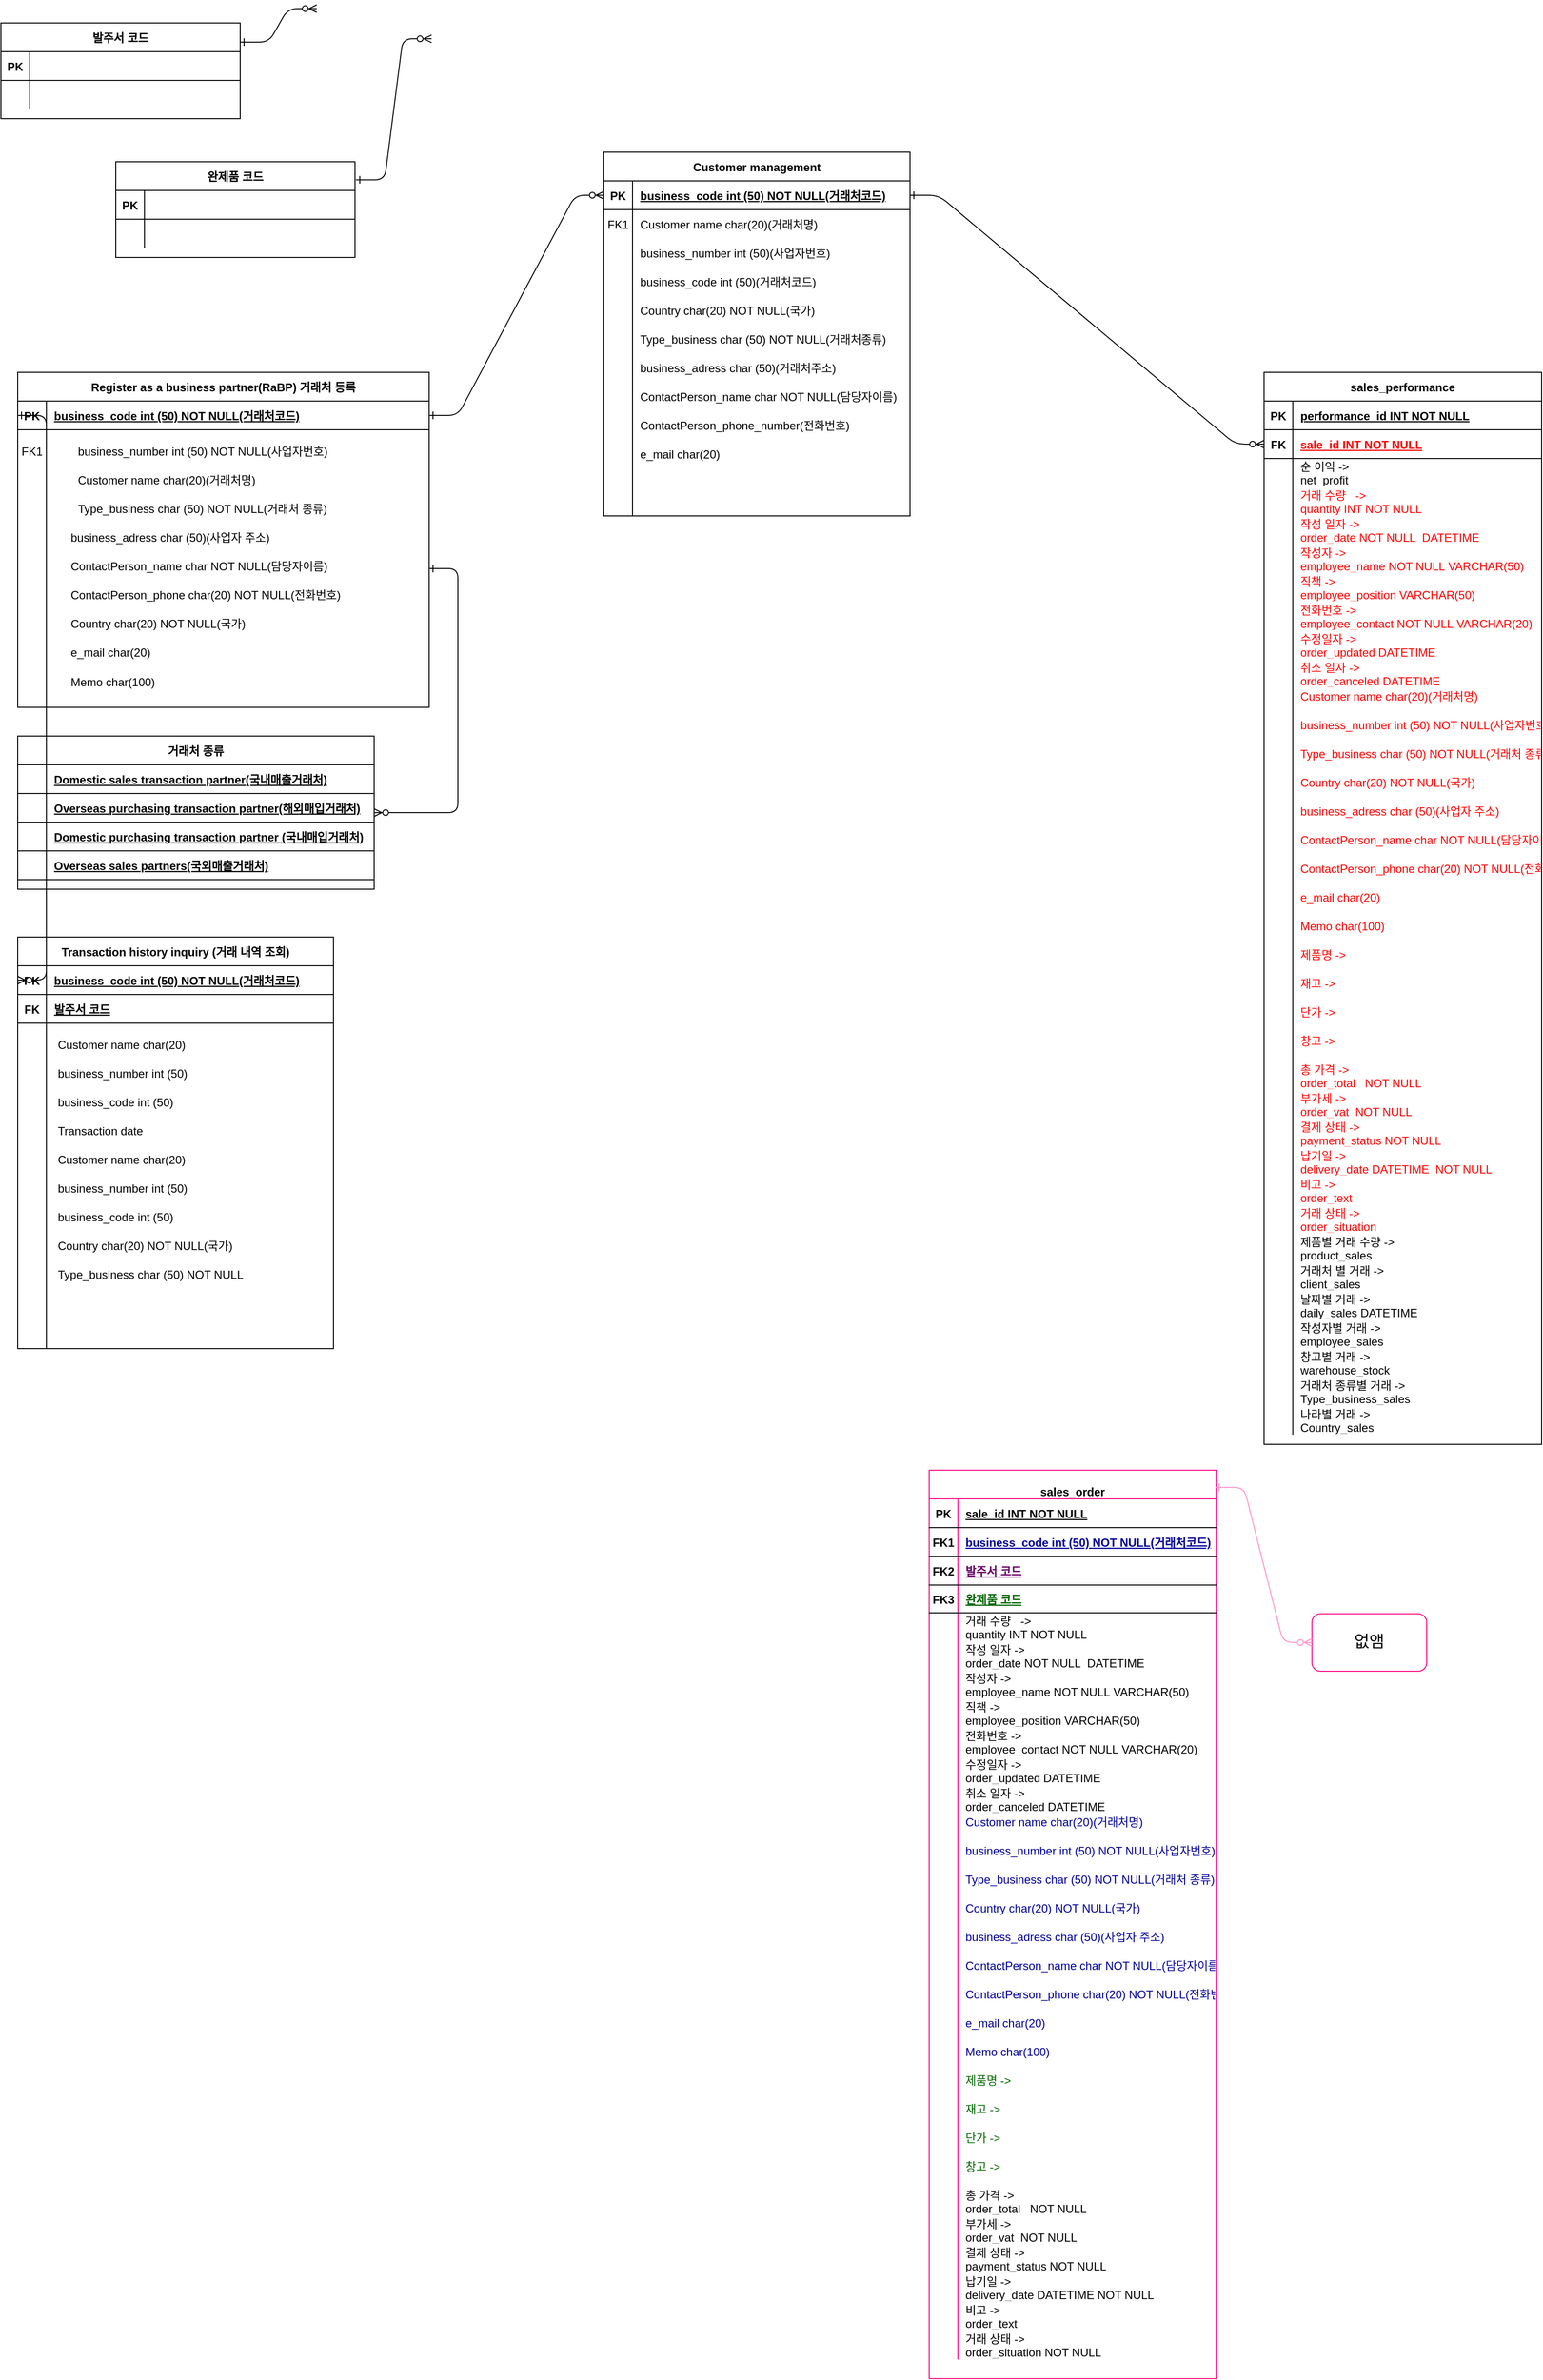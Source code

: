<mxfile version="25.0.1">
  <diagram id="R2lEEEUBdFMjLlhIrx00" name="Page-1">
    <mxGraphModel dx="1622" dy="973" grid="1" gridSize="10" guides="1" tooltips="1" connect="1" arrows="1" fold="1" page="1" pageScale="1" pageWidth="850" pageHeight="1100" math="0" shadow="0" extFonts="Permanent Marker^https://fonts.googleapis.com/css?family=Permanent+Marker">
      <root>
        <mxCell id="0" />
        <mxCell id="1" parent="0" />
        <mxCell id="C-vyLk0tnHw3VtMMgP7b-2" value="&#xa;sales_order" style="shape=table;startSize=30;container=1;collapsible=1;childLayout=tableLayout;fixedRows=1;rowLines=0;fontStyle=1;align=center;resizeLast=1;strokeColor=#FF0080;" parent="1" vertex="1">
          <mxGeometry x="970" y="1747" width="300" height="949.0" as="geometry" />
        </mxCell>
        <mxCell id="C-vyLk0tnHw3VtMMgP7b-3" value="" style="shape=partialRectangle;collapsible=0;dropTarget=0;pointerEvents=0;fillColor=none;points=[[0,0.5],[1,0.5]];portConstraint=eastwest;top=0;left=0;right=0;bottom=1;" parent="C-vyLk0tnHw3VtMMgP7b-2" vertex="1">
          <mxGeometry y="30" width="300" height="30" as="geometry" />
        </mxCell>
        <mxCell id="C-vyLk0tnHw3VtMMgP7b-4" value="PK" style="shape=partialRectangle;overflow=hidden;connectable=0;fillColor=none;top=0;left=0;bottom=0;right=0;fontStyle=1;" parent="C-vyLk0tnHw3VtMMgP7b-3" vertex="1">
          <mxGeometry width="30" height="30" as="geometry">
            <mxRectangle width="30" height="30" as="alternateBounds" />
          </mxGeometry>
        </mxCell>
        <mxCell id="C-vyLk0tnHw3VtMMgP7b-5" value="sale_id INT NOT NULL" style="shape=partialRectangle;overflow=hidden;connectable=0;fillColor=none;top=0;left=0;bottom=0;right=0;align=left;spacingLeft=6;fontStyle=5;" parent="C-vyLk0tnHw3VtMMgP7b-3" vertex="1">
          <mxGeometry x="30" width="270" height="30" as="geometry">
            <mxRectangle width="270" height="30" as="alternateBounds" />
          </mxGeometry>
        </mxCell>
        <mxCell id="aLjb88HnTFYMyCvfog3c-58" value="" style="shape=partialRectangle;collapsible=0;dropTarget=0;pointerEvents=0;fillColor=none;points=[[0,0.5],[1,0.5]];portConstraint=eastwest;top=0;left=0;right=0;bottom=1;" parent="C-vyLk0tnHw3VtMMgP7b-2" vertex="1">
          <mxGeometry y="60" width="300" height="30" as="geometry" />
        </mxCell>
        <mxCell id="aLjb88HnTFYMyCvfog3c-59" value="FK1" style="shape=partialRectangle;overflow=hidden;connectable=0;fillColor=none;top=0;left=0;bottom=0;right=0;fontStyle=1;" parent="aLjb88HnTFYMyCvfog3c-58" vertex="1">
          <mxGeometry width="30" height="30" as="geometry">
            <mxRectangle width="30" height="30" as="alternateBounds" />
          </mxGeometry>
        </mxCell>
        <mxCell id="aLjb88HnTFYMyCvfog3c-60" value="business_code int (50) NOT NULL(거래처코드)" style="shape=partialRectangle;overflow=hidden;connectable=0;fillColor=none;top=0;left=0;bottom=0;right=0;align=left;spacingLeft=6;fontStyle=5;fontColor=#000099;" parent="aLjb88HnTFYMyCvfog3c-58" vertex="1">
          <mxGeometry x="30" width="270" height="30" as="geometry">
            <mxRectangle width="270" height="30" as="alternateBounds" />
          </mxGeometry>
        </mxCell>
        <mxCell id="aLjb88HnTFYMyCvfog3c-61" value="" style="shape=partialRectangle;collapsible=0;dropTarget=0;pointerEvents=0;fillColor=none;points=[[0,0.5],[1,0.5]];portConstraint=eastwest;top=0;left=0;right=0;bottom=1;" parent="C-vyLk0tnHw3VtMMgP7b-2" vertex="1">
          <mxGeometry y="90" width="300" height="30" as="geometry" />
        </mxCell>
        <mxCell id="aLjb88HnTFYMyCvfog3c-62" value="FK2" style="shape=partialRectangle;overflow=hidden;connectable=0;fillColor=none;top=0;left=0;bottom=0;right=0;fontStyle=1;" parent="aLjb88HnTFYMyCvfog3c-61" vertex="1">
          <mxGeometry width="30" height="30" as="geometry">
            <mxRectangle width="30" height="30" as="alternateBounds" />
          </mxGeometry>
        </mxCell>
        <mxCell id="aLjb88HnTFYMyCvfog3c-63" value="발주서 코드" style="shape=partialRectangle;overflow=hidden;connectable=0;fillColor=none;top=0;left=0;bottom=0;right=0;align=left;spacingLeft=6;fontStyle=5;fontColor=#660066;" parent="aLjb88HnTFYMyCvfog3c-61" vertex="1">
          <mxGeometry x="30" width="270" height="30" as="geometry">
            <mxRectangle width="270" height="30" as="alternateBounds" />
          </mxGeometry>
        </mxCell>
        <mxCell id="aLjb88HnTFYMyCvfog3c-67" value="" style="shape=partialRectangle;collapsible=0;dropTarget=0;pointerEvents=0;fillColor=none;points=[[0,0.5],[1,0.5]];portConstraint=eastwest;top=0;left=0;right=0;bottom=1;" parent="C-vyLk0tnHw3VtMMgP7b-2" vertex="1">
          <mxGeometry y="120" width="300" height="29" as="geometry" />
        </mxCell>
        <mxCell id="aLjb88HnTFYMyCvfog3c-68" value="FK3" style="shape=partialRectangle;overflow=hidden;connectable=0;fillColor=none;top=0;left=0;bottom=0;right=0;fontStyle=1;" parent="aLjb88HnTFYMyCvfog3c-67" vertex="1">
          <mxGeometry width="30" height="29" as="geometry">
            <mxRectangle width="30" height="29" as="alternateBounds" />
          </mxGeometry>
        </mxCell>
        <mxCell id="aLjb88HnTFYMyCvfog3c-69" value="완제품 코드" style="shape=partialRectangle;overflow=hidden;connectable=0;fillColor=none;top=0;left=0;bottom=0;right=0;align=left;spacingLeft=6;fontStyle=5;fontColor=#006600;" parent="aLjb88HnTFYMyCvfog3c-67" vertex="1">
          <mxGeometry x="30" width="270" height="29" as="geometry">
            <mxRectangle width="270" height="29" as="alternateBounds" />
          </mxGeometry>
        </mxCell>
        <mxCell id="aLjb88HnTFYMyCvfog3c-24" value="" style="shape=partialRectangle;collapsible=0;dropTarget=0;pointerEvents=0;fillColor=none;points=[[0,0.5],[1,0.5]];portConstraint=eastwest;top=0;left=0;right=0;bottom=0;strokeColor=inherit;" parent="C-vyLk0tnHw3VtMMgP7b-2" vertex="1">
          <mxGeometry y="149" width="300" height="30" as="geometry" />
        </mxCell>
        <mxCell id="aLjb88HnTFYMyCvfog3c-25" value="" style="shape=partialRectangle;overflow=hidden;connectable=0;fillColor=none;top=0;left=0;bottom=0;right=0;" parent="aLjb88HnTFYMyCvfog3c-24" vertex="1">
          <mxGeometry width="30" height="30" as="geometry">
            <mxRectangle width="30" height="30" as="alternateBounds" />
          </mxGeometry>
        </mxCell>
        <mxCell id="aLjb88HnTFYMyCvfog3c-26" value="거래 수량   -&gt; &#xa;quantity INT NOT NULL" style="shape=partialRectangle;overflow=hidden;connectable=0;fillColor=none;top=0;left=0;bottom=0;right=0;align=left;spacingLeft=6;" parent="aLjb88HnTFYMyCvfog3c-24" vertex="1">
          <mxGeometry x="30" width="270" height="30" as="geometry">
            <mxRectangle width="270" height="30" as="alternateBounds" />
          </mxGeometry>
        </mxCell>
        <mxCell id="aLjb88HnTFYMyCvfog3c-31" value="" style="shape=partialRectangle;collapsible=0;dropTarget=0;pointerEvents=0;fillColor=none;points=[[0,0.5],[1,0.5]];portConstraint=eastwest;top=0;left=0;right=0;bottom=0;" parent="C-vyLk0tnHw3VtMMgP7b-2" vertex="1">
          <mxGeometry y="179" width="300" height="30" as="geometry" />
        </mxCell>
        <mxCell id="aLjb88HnTFYMyCvfog3c-32" value="" style="shape=partialRectangle;overflow=hidden;connectable=0;fillColor=none;top=0;left=0;bottom=0;right=0;strokeColor=inherit;" parent="aLjb88HnTFYMyCvfog3c-31" vertex="1">
          <mxGeometry width="30" height="30" as="geometry">
            <mxRectangle width="30" height="30" as="alternateBounds" />
          </mxGeometry>
        </mxCell>
        <mxCell id="aLjb88HnTFYMyCvfog3c-33" value="작성 일자 -&gt;&#xa;order_date NOT NULL  DATETIME " style="shape=partialRectangle;overflow=hidden;connectable=0;fillColor=none;top=0;left=0;bottom=0;right=0;align=left;spacingLeft=6;" parent="aLjb88HnTFYMyCvfog3c-31" vertex="1">
          <mxGeometry x="30" width="270" height="30" as="geometry">
            <mxRectangle width="270" height="30" as="alternateBounds" />
          </mxGeometry>
        </mxCell>
        <mxCell id="aLjb88HnTFYMyCvfog3c-34" value="" style="shape=partialRectangle;collapsible=0;dropTarget=0;pointerEvents=0;fillColor=none;points=[[0,0.5],[1,0.5]];portConstraint=eastwest;top=0;left=0;right=0;bottom=0;" parent="C-vyLk0tnHw3VtMMgP7b-2" vertex="1">
          <mxGeometry y="209" width="300" height="30" as="geometry" />
        </mxCell>
        <mxCell id="aLjb88HnTFYMyCvfog3c-35" value="" style="shape=partialRectangle;overflow=hidden;connectable=0;fillColor=none;top=0;left=0;bottom=0;right=0;strokeColor=inherit;" parent="aLjb88HnTFYMyCvfog3c-34" vertex="1">
          <mxGeometry width="30" height="30" as="geometry">
            <mxRectangle width="30" height="30" as="alternateBounds" />
          </mxGeometry>
        </mxCell>
        <mxCell id="aLjb88HnTFYMyCvfog3c-36" value="작성자 -&gt;&#xa;employee_name NOT NULL VARCHAR(50)  " style="shape=partialRectangle;overflow=hidden;connectable=0;fillColor=none;top=0;left=0;bottom=0;right=0;align=left;spacingLeft=6;" parent="aLjb88HnTFYMyCvfog3c-34" vertex="1">
          <mxGeometry x="30" width="270" height="30" as="geometry">
            <mxRectangle width="270" height="30" as="alternateBounds" />
          </mxGeometry>
        </mxCell>
        <mxCell id="aLjb88HnTFYMyCvfog3c-37" value="" style="shape=partialRectangle;collapsible=0;dropTarget=0;pointerEvents=0;fillColor=none;points=[[0,0.5],[1,0.5]];portConstraint=eastwest;top=0;left=0;right=0;bottom=0;" parent="C-vyLk0tnHw3VtMMgP7b-2" vertex="1">
          <mxGeometry y="239" width="300" height="30" as="geometry" />
        </mxCell>
        <mxCell id="aLjb88HnTFYMyCvfog3c-38" value="" style="shape=partialRectangle;overflow=hidden;connectable=0;fillColor=none;top=0;left=0;bottom=0;right=0;strokeColor=inherit;" parent="aLjb88HnTFYMyCvfog3c-37" vertex="1">
          <mxGeometry width="30" height="30" as="geometry">
            <mxRectangle width="30" height="30" as="alternateBounds" />
          </mxGeometry>
        </mxCell>
        <mxCell id="aLjb88HnTFYMyCvfog3c-39" value="직책 -&gt;&#xa;employee_position VARCHAR(50)" style="shape=partialRectangle;overflow=hidden;connectable=0;fillColor=none;top=0;left=0;bottom=0;right=0;align=left;spacingLeft=6;" parent="aLjb88HnTFYMyCvfog3c-37" vertex="1">
          <mxGeometry x="30" width="270" height="30" as="geometry">
            <mxRectangle width="270" height="30" as="alternateBounds" />
          </mxGeometry>
        </mxCell>
        <mxCell id="aLjb88HnTFYMyCvfog3c-40" value="" style="shape=partialRectangle;collapsible=0;dropTarget=0;pointerEvents=0;fillColor=none;points=[[0,0.5],[1,0.5]];portConstraint=eastwest;top=0;left=0;right=0;bottom=0;" parent="C-vyLk0tnHw3VtMMgP7b-2" vertex="1">
          <mxGeometry y="269" width="300" height="30" as="geometry" />
        </mxCell>
        <mxCell id="aLjb88HnTFYMyCvfog3c-41" value="" style="shape=partialRectangle;overflow=hidden;connectable=0;fillColor=none;top=0;left=0;bottom=0;right=0;strokeColor=inherit;" parent="aLjb88HnTFYMyCvfog3c-40" vertex="1">
          <mxGeometry width="30" height="30" as="geometry">
            <mxRectangle width="30" height="30" as="alternateBounds" />
          </mxGeometry>
        </mxCell>
        <mxCell id="aLjb88HnTFYMyCvfog3c-42" value="전화번호 -&gt;&#xa;employee_contact NOT NULL VARCHAR(20)" style="shape=partialRectangle;overflow=hidden;connectable=0;fillColor=none;top=0;left=0;bottom=0;right=0;align=left;spacingLeft=6;" parent="aLjb88HnTFYMyCvfog3c-40" vertex="1">
          <mxGeometry x="30" width="270" height="30" as="geometry">
            <mxRectangle width="270" height="30" as="alternateBounds" />
          </mxGeometry>
        </mxCell>
        <mxCell id="aLjb88HnTFYMyCvfog3c-43" value="" style="shape=partialRectangle;collapsible=0;dropTarget=0;pointerEvents=0;fillColor=none;points=[[0,0.5],[1,0.5]];portConstraint=eastwest;top=0;left=0;right=0;bottom=0;" parent="C-vyLk0tnHw3VtMMgP7b-2" vertex="1">
          <mxGeometry y="299" width="300" height="30" as="geometry" />
        </mxCell>
        <mxCell id="aLjb88HnTFYMyCvfog3c-44" value="" style="shape=partialRectangle;overflow=hidden;connectable=0;fillColor=none;top=0;left=0;bottom=0;right=0;strokeColor=inherit;" parent="aLjb88HnTFYMyCvfog3c-43" vertex="1">
          <mxGeometry width="30" height="30" as="geometry">
            <mxRectangle width="30" height="30" as="alternateBounds" />
          </mxGeometry>
        </mxCell>
        <mxCell id="aLjb88HnTFYMyCvfog3c-45" value="수정일자 -&gt;&#xa;order_updated DATETIME " style="shape=partialRectangle;overflow=hidden;connectable=0;fillColor=none;top=0;left=0;bottom=0;right=0;align=left;spacingLeft=6;" parent="aLjb88HnTFYMyCvfog3c-43" vertex="1">
          <mxGeometry x="30" width="270" height="30" as="geometry">
            <mxRectangle width="270" height="30" as="alternateBounds" />
          </mxGeometry>
        </mxCell>
        <mxCell id="aLjb88HnTFYMyCvfog3c-79" value="" style="shape=partialRectangle;collapsible=0;dropTarget=0;pointerEvents=0;fillColor=none;points=[[0,0.5],[1,0.5]];portConstraint=eastwest;top=0;left=0;right=0;bottom=0;" parent="C-vyLk0tnHw3VtMMgP7b-2" vertex="1">
          <mxGeometry y="329" width="300" height="30" as="geometry" />
        </mxCell>
        <mxCell id="aLjb88HnTFYMyCvfog3c-80" value="" style="shape=partialRectangle;overflow=hidden;connectable=0;fillColor=none;top=0;left=0;bottom=0;right=0;strokeColor=inherit;" parent="aLjb88HnTFYMyCvfog3c-79" vertex="1">
          <mxGeometry width="30" height="30" as="geometry">
            <mxRectangle width="30" height="30" as="alternateBounds" />
          </mxGeometry>
        </mxCell>
        <mxCell id="aLjb88HnTFYMyCvfog3c-81" value="취소 일자 -&gt;&#xa;order_canceled DATETIME" style="shape=partialRectangle;overflow=hidden;connectable=0;fillColor=none;top=0;left=0;bottom=0;right=0;align=left;spacingLeft=6;" parent="aLjb88HnTFYMyCvfog3c-79" vertex="1">
          <mxGeometry x="30" width="270" height="30" as="geometry">
            <mxRectangle width="270" height="30" as="alternateBounds" />
          </mxGeometry>
        </mxCell>
        <mxCell id="aLjb88HnTFYMyCvfog3c-82" value="" style="shape=partialRectangle;collapsible=0;dropTarget=0;pointerEvents=0;fillColor=none;points=[[0,0.5],[1,0.5]];portConstraint=eastwest;top=0;left=0;right=0;bottom=0;" parent="C-vyLk0tnHw3VtMMgP7b-2" vertex="1">
          <mxGeometry y="359" width="300" height="30" as="geometry" />
        </mxCell>
        <mxCell id="aLjb88HnTFYMyCvfog3c-83" value="" style="shape=partialRectangle;overflow=hidden;connectable=0;fillColor=none;top=0;left=0;bottom=0;right=0;strokeColor=inherit;" parent="aLjb88HnTFYMyCvfog3c-82" vertex="1">
          <mxGeometry width="30" height="30" as="geometry">
            <mxRectangle width="30" height="30" as="alternateBounds" />
          </mxGeometry>
        </mxCell>
        <mxCell id="aLjb88HnTFYMyCvfog3c-84" value="Customer name char(20)(거래처명)&#xa;" style="shape=partialRectangle;overflow=hidden;connectable=0;fillColor=none;top=0;left=0;bottom=0;right=0;align=left;spacingLeft=6;fontColor=#000099;" parent="aLjb88HnTFYMyCvfog3c-82" vertex="1">
          <mxGeometry x="30" width="270" height="30" as="geometry">
            <mxRectangle width="270" height="30" as="alternateBounds" />
          </mxGeometry>
        </mxCell>
        <mxCell id="aLjb88HnTFYMyCvfog3c-85" value="" style="shape=partialRectangle;collapsible=0;dropTarget=0;pointerEvents=0;fillColor=none;points=[[0,0.5],[1,0.5]];portConstraint=eastwest;top=0;left=0;right=0;bottom=0;" parent="C-vyLk0tnHw3VtMMgP7b-2" vertex="1">
          <mxGeometry y="389" width="300" height="30" as="geometry" />
        </mxCell>
        <mxCell id="aLjb88HnTFYMyCvfog3c-86" value="" style="shape=partialRectangle;overflow=hidden;connectable=0;fillColor=none;top=0;left=0;bottom=0;right=0;strokeColor=inherit;" parent="aLjb88HnTFYMyCvfog3c-85" vertex="1">
          <mxGeometry width="30" height="30" as="geometry">
            <mxRectangle width="30" height="30" as="alternateBounds" />
          </mxGeometry>
        </mxCell>
        <mxCell id="aLjb88HnTFYMyCvfog3c-87" value="business_number int (50) NOT NULL(사업자번호)&#xa;" style="shape=partialRectangle;overflow=hidden;connectable=0;fillColor=none;top=0;left=0;bottom=0;right=0;align=left;spacingLeft=6;fontColor=#000099;" parent="aLjb88HnTFYMyCvfog3c-85" vertex="1">
          <mxGeometry x="30" width="270" height="30" as="geometry">
            <mxRectangle width="270" height="30" as="alternateBounds" />
          </mxGeometry>
        </mxCell>
        <mxCell id="9xPTqkrr0sUZ1esoo7yk-116" value="" style="shape=partialRectangle;collapsible=0;dropTarget=0;pointerEvents=0;fillColor=none;points=[[0,0.5],[1,0.5]];portConstraint=eastwest;top=0;left=0;right=0;bottom=0;" vertex="1" parent="C-vyLk0tnHw3VtMMgP7b-2">
          <mxGeometry y="419" width="300" height="30" as="geometry" />
        </mxCell>
        <mxCell id="9xPTqkrr0sUZ1esoo7yk-117" value="" style="shape=partialRectangle;overflow=hidden;connectable=0;fillColor=none;top=0;left=0;bottom=0;right=0;strokeColor=inherit;" vertex="1" parent="9xPTqkrr0sUZ1esoo7yk-116">
          <mxGeometry width="30" height="30" as="geometry">
            <mxRectangle width="30" height="30" as="alternateBounds" />
          </mxGeometry>
        </mxCell>
        <mxCell id="9xPTqkrr0sUZ1esoo7yk-118" value="Type_business char (50) NOT NULL(거래처 종류)&#xa;" style="shape=partialRectangle;overflow=hidden;connectable=0;fillColor=none;top=0;left=0;bottom=0;right=0;align=left;spacingLeft=6;fontColor=#000099;" vertex="1" parent="9xPTqkrr0sUZ1esoo7yk-116">
          <mxGeometry x="30" width="270" height="30" as="geometry">
            <mxRectangle width="270" height="30" as="alternateBounds" />
          </mxGeometry>
        </mxCell>
        <mxCell id="9xPTqkrr0sUZ1esoo7yk-198" value="" style="shape=partialRectangle;collapsible=0;dropTarget=0;pointerEvents=0;fillColor=none;points=[[0,0.5],[1,0.5]];portConstraint=eastwest;top=0;left=0;right=0;bottom=0;" vertex="1" parent="C-vyLk0tnHw3VtMMgP7b-2">
          <mxGeometry y="449" width="300" height="30" as="geometry" />
        </mxCell>
        <mxCell id="9xPTqkrr0sUZ1esoo7yk-199" value="" style="shape=partialRectangle;overflow=hidden;connectable=0;fillColor=none;top=0;left=0;bottom=0;right=0;strokeColor=inherit;" vertex="1" parent="9xPTqkrr0sUZ1esoo7yk-198">
          <mxGeometry width="30" height="30" as="geometry">
            <mxRectangle width="30" height="30" as="alternateBounds" />
          </mxGeometry>
        </mxCell>
        <mxCell id="9xPTqkrr0sUZ1esoo7yk-200" value="Country char(20) NOT NULL(국가)&#xa;" style="shape=partialRectangle;overflow=hidden;connectable=0;fillColor=none;top=0;left=0;bottom=0;right=0;align=left;spacingLeft=6;fontColor=#000099;" vertex="1" parent="9xPTqkrr0sUZ1esoo7yk-198">
          <mxGeometry x="30" width="270" height="30" as="geometry">
            <mxRectangle width="270" height="30" as="alternateBounds" />
          </mxGeometry>
        </mxCell>
        <mxCell id="aLjb88HnTFYMyCvfog3c-88" value="" style="shape=partialRectangle;collapsible=0;dropTarget=0;pointerEvents=0;fillColor=none;points=[[0,0.5],[1,0.5]];portConstraint=eastwest;top=0;left=0;right=0;bottom=0;" parent="C-vyLk0tnHw3VtMMgP7b-2" vertex="1">
          <mxGeometry y="479" width="300" height="30" as="geometry" />
        </mxCell>
        <mxCell id="aLjb88HnTFYMyCvfog3c-89" value="" style="shape=partialRectangle;overflow=hidden;connectable=0;fillColor=none;top=0;left=0;bottom=0;right=0;strokeColor=inherit;" parent="aLjb88HnTFYMyCvfog3c-88" vertex="1">
          <mxGeometry width="30" height="30" as="geometry">
            <mxRectangle width="30" height="30" as="alternateBounds" />
          </mxGeometry>
        </mxCell>
        <mxCell id="aLjb88HnTFYMyCvfog3c-90" value="business_adress char (50)(사업자 주소)&#xa;" style="shape=partialRectangle;overflow=hidden;connectable=0;fillColor=none;top=0;left=0;bottom=0;right=0;align=left;spacingLeft=6;fontColor=#000099;" parent="aLjb88HnTFYMyCvfog3c-88" vertex="1">
          <mxGeometry x="30" width="270" height="30" as="geometry">
            <mxRectangle width="270" height="30" as="alternateBounds" />
          </mxGeometry>
        </mxCell>
        <mxCell id="aLjb88HnTFYMyCvfog3c-91" value="" style="shape=partialRectangle;collapsible=0;dropTarget=0;pointerEvents=0;fillColor=none;points=[[0,0.5],[1,0.5]];portConstraint=eastwest;top=0;left=0;right=0;bottom=0;" parent="C-vyLk0tnHw3VtMMgP7b-2" vertex="1">
          <mxGeometry y="509" width="300" height="30" as="geometry" />
        </mxCell>
        <mxCell id="aLjb88HnTFYMyCvfog3c-92" value="" style="shape=partialRectangle;overflow=hidden;connectable=0;fillColor=none;top=0;left=0;bottom=0;right=0;strokeColor=inherit;" parent="aLjb88HnTFYMyCvfog3c-91" vertex="1">
          <mxGeometry width="30" height="30" as="geometry">
            <mxRectangle width="30" height="30" as="alternateBounds" />
          </mxGeometry>
        </mxCell>
        <mxCell id="aLjb88HnTFYMyCvfog3c-93" value="ContactPerson_name char NOT NULL(담당자이름)&#xa;" style="shape=partialRectangle;overflow=hidden;connectable=0;fillColor=none;top=0;left=0;bottom=0;right=0;align=left;spacingLeft=6;fontColor=#000099;" parent="aLjb88HnTFYMyCvfog3c-91" vertex="1">
          <mxGeometry x="30" width="270" height="30" as="geometry">
            <mxRectangle width="270" height="30" as="alternateBounds" />
          </mxGeometry>
        </mxCell>
        <mxCell id="aLjb88HnTFYMyCvfog3c-94" value="" style="shape=partialRectangle;collapsible=0;dropTarget=0;pointerEvents=0;fillColor=none;points=[[0,0.5],[1,0.5]];portConstraint=eastwest;top=0;left=0;right=0;bottom=0;" parent="C-vyLk0tnHw3VtMMgP7b-2" vertex="1">
          <mxGeometry y="539" width="300" height="30" as="geometry" />
        </mxCell>
        <mxCell id="aLjb88HnTFYMyCvfog3c-95" value="" style="shape=partialRectangle;overflow=hidden;connectable=0;fillColor=none;top=0;left=0;bottom=0;right=0;strokeColor=inherit;" parent="aLjb88HnTFYMyCvfog3c-94" vertex="1">
          <mxGeometry width="30" height="30" as="geometry">
            <mxRectangle width="30" height="30" as="alternateBounds" />
          </mxGeometry>
        </mxCell>
        <mxCell id="aLjb88HnTFYMyCvfog3c-96" value="ContactPerson_phone char(20) NOT NULL(전화번호)&#xa;" style="shape=partialRectangle;overflow=hidden;connectable=0;fillColor=none;top=0;left=0;bottom=0;right=0;align=left;spacingLeft=6;fontColor=#000099;" parent="aLjb88HnTFYMyCvfog3c-94" vertex="1">
          <mxGeometry x="30" width="270" height="30" as="geometry">
            <mxRectangle width="270" height="30" as="alternateBounds" />
          </mxGeometry>
        </mxCell>
        <mxCell id="aLjb88HnTFYMyCvfog3c-97" value="" style="shape=partialRectangle;collapsible=0;dropTarget=0;pointerEvents=0;fillColor=none;points=[[0,0.5],[1,0.5]];portConstraint=eastwest;top=0;left=0;right=0;bottom=0;" parent="C-vyLk0tnHw3VtMMgP7b-2" vertex="1">
          <mxGeometry y="569" width="300" height="30" as="geometry" />
        </mxCell>
        <mxCell id="aLjb88HnTFYMyCvfog3c-98" value="" style="shape=partialRectangle;overflow=hidden;connectable=0;fillColor=none;top=0;left=0;bottom=0;right=0;strokeColor=inherit;" parent="aLjb88HnTFYMyCvfog3c-97" vertex="1">
          <mxGeometry width="30" height="30" as="geometry">
            <mxRectangle width="30" height="30" as="alternateBounds" />
          </mxGeometry>
        </mxCell>
        <mxCell id="aLjb88HnTFYMyCvfog3c-99" value="e_mail char(20)&#xa;" style="shape=partialRectangle;overflow=hidden;connectable=0;fillColor=none;top=0;left=0;bottom=0;right=0;align=left;spacingLeft=6;fontColor=#000099;" parent="aLjb88HnTFYMyCvfog3c-97" vertex="1">
          <mxGeometry x="30" width="270" height="30" as="geometry">
            <mxRectangle width="270" height="30" as="alternateBounds" />
          </mxGeometry>
        </mxCell>
        <mxCell id="9xPTqkrr0sUZ1esoo7yk-207" value="" style="shape=partialRectangle;collapsible=0;dropTarget=0;pointerEvents=0;fillColor=none;points=[[0,0.5],[1,0.5]];portConstraint=eastwest;top=0;left=0;right=0;bottom=0;" vertex="1" parent="C-vyLk0tnHw3VtMMgP7b-2">
          <mxGeometry y="599" width="300" height="30" as="geometry" />
        </mxCell>
        <mxCell id="9xPTqkrr0sUZ1esoo7yk-208" value="" style="shape=partialRectangle;overflow=hidden;connectable=0;fillColor=none;top=0;left=0;bottom=0;right=0;strokeColor=inherit;" vertex="1" parent="9xPTqkrr0sUZ1esoo7yk-207">
          <mxGeometry width="30" height="30" as="geometry">
            <mxRectangle width="30" height="30" as="alternateBounds" />
          </mxGeometry>
        </mxCell>
        <mxCell id="9xPTqkrr0sUZ1esoo7yk-209" value="Memo char(100)&#xa;" style="shape=partialRectangle;overflow=hidden;connectable=0;fillColor=none;top=0;left=0;bottom=0;right=0;align=left;spacingLeft=6;fontColor=#000099;" vertex="1" parent="9xPTqkrr0sUZ1esoo7yk-207">
          <mxGeometry x="30" width="270" height="30" as="geometry">
            <mxRectangle width="270" height="30" as="alternateBounds" />
          </mxGeometry>
        </mxCell>
        <mxCell id="aLjb88HnTFYMyCvfog3c-100" value="" style="shape=partialRectangle;collapsible=0;dropTarget=0;pointerEvents=0;fillColor=none;points=[[0,0.5],[1,0.5]];portConstraint=eastwest;top=0;left=0;right=0;bottom=0;" parent="C-vyLk0tnHw3VtMMgP7b-2" vertex="1">
          <mxGeometry y="629" width="300" height="30" as="geometry" />
        </mxCell>
        <mxCell id="aLjb88HnTFYMyCvfog3c-101" value="" style="shape=partialRectangle;overflow=hidden;connectable=0;fillColor=none;top=0;left=0;bottom=0;right=0;strokeColor=inherit;" parent="aLjb88HnTFYMyCvfog3c-100" vertex="1">
          <mxGeometry width="30" height="30" as="geometry">
            <mxRectangle width="30" height="30" as="alternateBounds" />
          </mxGeometry>
        </mxCell>
        <mxCell id="aLjb88HnTFYMyCvfog3c-102" value="제품명 -&gt;&#xa;" style="shape=partialRectangle;overflow=hidden;connectable=0;fillColor=none;top=0;left=0;bottom=0;right=0;align=left;spacingLeft=6;fontColor=#006600;" parent="aLjb88HnTFYMyCvfog3c-100" vertex="1">
          <mxGeometry x="30" width="270" height="30" as="geometry">
            <mxRectangle width="270" height="30" as="alternateBounds" />
          </mxGeometry>
        </mxCell>
        <mxCell id="aLjb88HnTFYMyCvfog3c-103" value="" style="shape=partialRectangle;collapsible=0;dropTarget=0;pointerEvents=0;fillColor=none;points=[[0,0.5],[1,0.5]];portConstraint=eastwest;top=0;left=0;right=0;bottom=0;" parent="C-vyLk0tnHw3VtMMgP7b-2" vertex="1">
          <mxGeometry y="659" width="300" height="30" as="geometry" />
        </mxCell>
        <mxCell id="aLjb88HnTFYMyCvfog3c-104" value="" style="shape=partialRectangle;overflow=hidden;connectable=0;fillColor=none;top=0;left=0;bottom=0;right=0;strokeColor=inherit;" parent="aLjb88HnTFYMyCvfog3c-103" vertex="1">
          <mxGeometry width="30" height="30" as="geometry">
            <mxRectangle width="30" height="30" as="alternateBounds" />
          </mxGeometry>
        </mxCell>
        <mxCell id="aLjb88HnTFYMyCvfog3c-105" value="재고 -&gt;&#xa;" style="shape=partialRectangle;overflow=hidden;connectable=0;fillColor=none;top=0;left=0;bottom=0;right=0;align=left;spacingLeft=6;fontColor=#006600;" parent="aLjb88HnTFYMyCvfog3c-103" vertex="1">
          <mxGeometry x="30" width="270" height="30" as="geometry">
            <mxRectangle width="270" height="30" as="alternateBounds" />
          </mxGeometry>
        </mxCell>
        <mxCell id="aLjb88HnTFYMyCvfog3c-106" value="" style="shape=partialRectangle;collapsible=0;dropTarget=0;pointerEvents=0;fillColor=none;points=[[0,0.5],[1,0.5]];portConstraint=eastwest;top=0;left=0;right=0;bottom=0;" parent="C-vyLk0tnHw3VtMMgP7b-2" vertex="1">
          <mxGeometry y="689" width="300" height="30" as="geometry" />
        </mxCell>
        <mxCell id="aLjb88HnTFYMyCvfog3c-107" value="" style="shape=partialRectangle;overflow=hidden;connectable=0;fillColor=none;top=0;left=0;bottom=0;right=0;strokeColor=inherit;" parent="aLjb88HnTFYMyCvfog3c-106" vertex="1">
          <mxGeometry width="30" height="30" as="geometry">
            <mxRectangle width="30" height="30" as="alternateBounds" />
          </mxGeometry>
        </mxCell>
        <mxCell id="aLjb88HnTFYMyCvfog3c-108" value="단가 -&gt;&#xa;" style="shape=partialRectangle;overflow=hidden;connectable=0;fillColor=none;top=0;left=0;bottom=0;right=0;align=left;spacingLeft=6;fontColor=#006600;" parent="aLjb88HnTFYMyCvfog3c-106" vertex="1">
          <mxGeometry x="30" width="270" height="30" as="geometry">
            <mxRectangle width="270" height="30" as="alternateBounds" />
          </mxGeometry>
        </mxCell>
        <mxCell id="9xPTqkrr0sUZ1esoo7yk-89" value="" style="shape=partialRectangle;collapsible=0;dropTarget=0;pointerEvents=0;fillColor=none;points=[[0,0.5],[1,0.5]];portConstraint=eastwest;top=0;left=0;right=0;bottom=0;" vertex="1" parent="C-vyLk0tnHw3VtMMgP7b-2">
          <mxGeometry y="719" width="300" height="30" as="geometry" />
        </mxCell>
        <mxCell id="9xPTqkrr0sUZ1esoo7yk-90" value="" style="shape=partialRectangle;overflow=hidden;connectable=0;fillColor=none;top=0;left=0;bottom=0;right=0;strokeColor=inherit;" vertex="1" parent="9xPTqkrr0sUZ1esoo7yk-89">
          <mxGeometry width="30" height="30" as="geometry">
            <mxRectangle width="30" height="30" as="alternateBounds" />
          </mxGeometry>
        </mxCell>
        <mxCell id="9xPTqkrr0sUZ1esoo7yk-91" value="창고 -&gt;&#xa;" style="shape=partialRectangle;overflow=hidden;connectable=0;fillColor=none;top=0;left=0;bottom=0;right=0;align=left;spacingLeft=6;fontColor=#006600;" vertex="1" parent="9xPTqkrr0sUZ1esoo7yk-89">
          <mxGeometry x="30" width="270" height="30" as="geometry">
            <mxRectangle width="270" height="30" as="alternateBounds" />
          </mxGeometry>
        </mxCell>
        <mxCell id="aLjb88HnTFYMyCvfog3c-109" value="" style="shape=partialRectangle;collapsible=0;dropTarget=0;pointerEvents=0;fillColor=none;points=[[0,0.5],[1,0.5]];portConstraint=eastwest;top=0;left=0;right=0;bottom=0;" parent="C-vyLk0tnHw3VtMMgP7b-2" vertex="1">
          <mxGeometry y="749" width="300" height="30" as="geometry" />
        </mxCell>
        <mxCell id="aLjb88HnTFYMyCvfog3c-110" value="" style="shape=partialRectangle;overflow=hidden;connectable=0;fillColor=none;top=0;left=0;bottom=0;right=0;strokeColor=inherit;" parent="aLjb88HnTFYMyCvfog3c-109" vertex="1">
          <mxGeometry width="30" height="30" as="geometry">
            <mxRectangle width="30" height="30" as="alternateBounds" />
          </mxGeometry>
        </mxCell>
        <mxCell id="aLjb88HnTFYMyCvfog3c-111" value="총 가격 -&gt;&#xa;order_total   NOT NULL" style="shape=partialRectangle;overflow=hidden;connectable=0;fillColor=none;top=0;left=0;bottom=0;right=0;align=left;spacingLeft=6;" parent="aLjb88HnTFYMyCvfog3c-109" vertex="1">
          <mxGeometry x="30" width="270" height="30" as="geometry">
            <mxRectangle width="270" height="30" as="alternateBounds" />
          </mxGeometry>
        </mxCell>
        <mxCell id="aLjb88HnTFYMyCvfog3c-112" value="" style="shape=partialRectangle;collapsible=0;dropTarget=0;pointerEvents=0;fillColor=none;points=[[0,0.5],[1,0.5]];portConstraint=eastwest;top=0;left=0;right=0;bottom=0;" parent="C-vyLk0tnHw3VtMMgP7b-2" vertex="1">
          <mxGeometry y="779" width="300" height="30" as="geometry" />
        </mxCell>
        <mxCell id="aLjb88HnTFYMyCvfog3c-113" value="" style="shape=partialRectangle;overflow=hidden;connectable=0;fillColor=none;top=0;left=0;bottom=0;right=0;strokeColor=inherit;" parent="aLjb88HnTFYMyCvfog3c-112" vertex="1">
          <mxGeometry width="30" height="30" as="geometry">
            <mxRectangle width="30" height="30" as="alternateBounds" />
          </mxGeometry>
        </mxCell>
        <mxCell id="aLjb88HnTFYMyCvfog3c-114" value="부가세 -&gt;&#xa;order_vat  NOT NULL" style="shape=partialRectangle;overflow=hidden;connectable=0;fillColor=none;top=0;left=0;bottom=0;right=0;align=left;spacingLeft=6;" parent="aLjb88HnTFYMyCvfog3c-112" vertex="1">
          <mxGeometry x="30" width="270" height="30" as="geometry">
            <mxRectangle width="270" height="30" as="alternateBounds" />
          </mxGeometry>
        </mxCell>
        <mxCell id="aLjb88HnTFYMyCvfog3c-115" value="" style="shape=partialRectangle;collapsible=0;dropTarget=0;pointerEvents=0;fillColor=none;points=[[0,0.5],[1,0.5]];portConstraint=eastwest;top=0;left=0;right=0;bottom=0;" parent="C-vyLk0tnHw3VtMMgP7b-2" vertex="1">
          <mxGeometry y="809" width="300" height="30" as="geometry" />
        </mxCell>
        <mxCell id="aLjb88HnTFYMyCvfog3c-116" value="" style="shape=partialRectangle;overflow=hidden;connectable=0;fillColor=none;top=0;left=0;bottom=0;right=0;strokeColor=inherit;" parent="aLjb88HnTFYMyCvfog3c-115" vertex="1">
          <mxGeometry width="30" height="30" as="geometry">
            <mxRectangle width="30" height="30" as="alternateBounds" />
          </mxGeometry>
        </mxCell>
        <mxCell id="aLjb88HnTFYMyCvfog3c-117" value="결제 상태 -&gt;&#xa;payment_status NOT NULL" style="shape=partialRectangle;overflow=hidden;connectable=0;fillColor=none;top=0;left=0;bottom=0;right=0;align=left;spacingLeft=6;" parent="aLjb88HnTFYMyCvfog3c-115" vertex="1">
          <mxGeometry x="30" width="270" height="30" as="geometry">
            <mxRectangle width="270" height="30" as="alternateBounds" />
          </mxGeometry>
        </mxCell>
        <mxCell id="aLjb88HnTFYMyCvfog3c-118" value="" style="shape=partialRectangle;collapsible=0;dropTarget=0;pointerEvents=0;fillColor=none;points=[[0,0.5],[1,0.5]];portConstraint=eastwest;top=0;left=0;right=0;bottom=0;" parent="C-vyLk0tnHw3VtMMgP7b-2" vertex="1">
          <mxGeometry y="839" width="300" height="30" as="geometry" />
        </mxCell>
        <mxCell id="aLjb88HnTFYMyCvfog3c-119" value="" style="shape=partialRectangle;overflow=hidden;connectable=0;fillColor=none;top=0;left=0;bottom=0;right=0;strokeColor=inherit;" parent="aLjb88HnTFYMyCvfog3c-118" vertex="1">
          <mxGeometry width="30" height="30" as="geometry">
            <mxRectangle width="30" height="30" as="alternateBounds" />
          </mxGeometry>
        </mxCell>
        <mxCell id="aLjb88HnTFYMyCvfog3c-120" value="납기일 -&gt;&#xa;delivery_date DATETIME NOT NULL" style="shape=partialRectangle;overflow=hidden;connectable=0;fillColor=none;top=0;left=0;bottom=0;right=0;align=left;spacingLeft=6;" parent="aLjb88HnTFYMyCvfog3c-118" vertex="1">
          <mxGeometry x="30" width="270" height="30" as="geometry">
            <mxRectangle width="270" height="30" as="alternateBounds" />
          </mxGeometry>
        </mxCell>
        <mxCell id="aLjb88HnTFYMyCvfog3c-124" value="" style="shape=partialRectangle;collapsible=0;dropTarget=0;pointerEvents=0;fillColor=none;points=[[0,0.5],[1,0.5]];portConstraint=eastwest;top=0;left=0;right=0;bottom=0;" parent="C-vyLk0tnHw3VtMMgP7b-2" vertex="1">
          <mxGeometry y="869" width="300" height="30" as="geometry" />
        </mxCell>
        <mxCell id="aLjb88HnTFYMyCvfog3c-125" value="" style="shape=partialRectangle;overflow=hidden;connectable=0;fillColor=none;top=0;left=0;bottom=0;right=0;strokeColor=inherit;" parent="aLjb88HnTFYMyCvfog3c-124" vertex="1">
          <mxGeometry width="30" height="30" as="geometry">
            <mxRectangle width="30" height="30" as="alternateBounds" />
          </mxGeometry>
        </mxCell>
        <mxCell id="aLjb88HnTFYMyCvfog3c-126" value="비고 -&gt;&#xa;order_text" style="shape=partialRectangle;overflow=hidden;connectable=0;fillColor=none;top=0;left=0;bottom=0;right=0;align=left;spacingLeft=6;" parent="aLjb88HnTFYMyCvfog3c-124" vertex="1">
          <mxGeometry x="30" width="270" height="30" as="geometry">
            <mxRectangle width="270" height="30" as="alternateBounds" />
          </mxGeometry>
        </mxCell>
        <mxCell id="aLjb88HnTFYMyCvfog3c-411" value="" style="shape=partialRectangle;collapsible=0;dropTarget=0;pointerEvents=0;fillColor=none;points=[[0,0.5],[1,0.5]];portConstraint=eastwest;top=0;left=0;right=0;bottom=0;" parent="C-vyLk0tnHw3VtMMgP7b-2" vertex="1">
          <mxGeometry y="899" width="300" height="30" as="geometry" />
        </mxCell>
        <mxCell id="aLjb88HnTFYMyCvfog3c-412" value="" style="shape=partialRectangle;overflow=hidden;connectable=0;fillColor=none;top=0;left=0;bottom=0;right=0;strokeColor=inherit;" parent="aLjb88HnTFYMyCvfog3c-411" vertex="1">
          <mxGeometry width="30" height="30" as="geometry">
            <mxRectangle width="30" height="30" as="alternateBounds" />
          </mxGeometry>
        </mxCell>
        <mxCell id="aLjb88HnTFYMyCvfog3c-413" value="거래 상태 -&gt;&#xa;order_situation NOT NULL" style="shape=partialRectangle;overflow=hidden;connectable=0;fillColor=none;top=0;left=0;bottom=0;right=0;align=left;spacingLeft=6;" parent="aLjb88HnTFYMyCvfog3c-411" vertex="1">
          <mxGeometry x="30" width="270" height="30" as="geometry">
            <mxRectangle width="270" height="30" as="alternateBounds" />
          </mxGeometry>
        </mxCell>
        <mxCell id="C-vyLk0tnHw3VtMMgP7b-13" value="sales_performance" style="shape=table;startSize=30;container=1;collapsible=1;childLayout=tableLayout;fixedRows=1;rowLines=0;fontStyle=1;align=center;resizeLast=1;" parent="1" vertex="1">
          <mxGeometry x="1320" y="600" width="290" height="1120" as="geometry" />
        </mxCell>
        <mxCell id="C-vyLk0tnHw3VtMMgP7b-14" value="" style="shape=partialRectangle;collapsible=0;dropTarget=0;pointerEvents=0;fillColor=none;points=[[0,0.5],[1,0.5]];portConstraint=eastwest;top=0;left=0;right=0;bottom=1;" parent="C-vyLk0tnHw3VtMMgP7b-13" vertex="1">
          <mxGeometry y="30" width="290" height="30" as="geometry" />
        </mxCell>
        <mxCell id="C-vyLk0tnHw3VtMMgP7b-15" value="PK" style="shape=partialRectangle;overflow=hidden;connectable=0;fillColor=none;top=0;left=0;bottom=0;right=0;fontStyle=1;" parent="C-vyLk0tnHw3VtMMgP7b-14" vertex="1">
          <mxGeometry width="30" height="30" as="geometry">
            <mxRectangle width="30" height="30" as="alternateBounds" />
          </mxGeometry>
        </mxCell>
        <mxCell id="C-vyLk0tnHw3VtMMgP7b-16" value="performance_id INT NOT NULL" style="shape=partialRectangle;overflow=hidden;connectable=0;fillColor=none;top=0;left=0;bottom=0;right=0;align=left;spacingLeft=6;fontStyle=5;" parent="C-vyLk0tnHw3VtMMgP7b-14" vertex="1">
          <mxGeometry x="30" width="260" height="30" as="geometry">
            <mxRectangle width="260" height="30" as="alternateBounds" />
          </mxGeometry>
        </mxCell>
        <mxCell id="aLjb88HnTFYMyCvfog3c-73" value="" style="shape=partialRectangle;collapsible=0;dropTarget=0;pointerEvents=0;fillColor=none;points=[[0,0.5],[1,0.5]];portConstraint=eastwest;top=0;left=0;right=0;bottom=1;" parent="C-vyLk0tnHw3VtMMgP7b-13" vertex="1">
          <mxGeometry y="60" width="290" height="30" as="geometry" />
        </mxCell>
        <mxCell id="aLjb88HnTFYMyCvfog3c-74" value="FK" style="shape=partialRectangle;overflow=hidden;connectable=0;fillColor=none;top=0;left=0;bottom=0;right=0;fontStyle=1;" parent="aLjb88HnTFYMyCvfog3c-73" vertex="1">
          <mxGeometry width="30" height="30" as="geometry">
            <mxRectangle width="30" height="30" as="alternateBounds" />
          </mxGeometry>
        </mxCell>
        <mxCell id="aLjb88HnTFYMyCvfog3c-75" value="sale_id INT NOT NULL" style="shape=partialRectangle;overflow=hidden;connectable=0;fillColor=none;top=0;left=0;bottom=0;right=0;align=left;spacingLeft=6;fontStyle=5;fontColor=#FF0000;" parent="aLjb88HnTFYMyCvfog3c-73" vertex="1">
          <mxGeometry x="30" width="260" height="30" as="geometry">
            <mxRectangle width="260" height="30" as="alternateBounds" />
          </mxGeometry>
        </mxCell>
        <mxCell id="C-vyLk0tnHw3VtMMgP7b-17" value="" style="shape=partialRectangle;collapsible=0;dropTarget=0;pointerEvents=0;fillColor=none;points=[[0,0.5],[1,0.5]];portConstraint=eastwest;top=0;left=0;right=0;bottom=0;" parent="C-vyLk0tnHw3VtMMgP7b-13" vertex="1">
          <mxGeometry y="90" width="290" height="30" as="geometry" />
        </mxCell>
        <mxCell id="C-vyLk0tnHw3VtMMgP7b-18" value="" style="shape=partialRectangle;overflow=hidden;connectable=0;fillColor=none;top=0;left=0;bottom=0;right=0;" parent="C-vyLk0tnHw3VtMMgP7b-17" vertex="1">
          <mxGeometry width="30" height="30" as="geometry">
            <mxRectangle width="30" height="30" as="alternateBounds" />
          </mxGeometry>
        </mxCell>
        <mxCell id="C-vyLk0tnHw3VtMMgP7b-19" value="순 이익 -&gt;&#xa;net_profit " style="shape=partialRectangle;overflow=hidden;connectable=0;fillColor=none;top=0;left=0;bottom=0;right=0;align=left;spacingLeft=6;" parent="C-vyLk0tnHw3VtMMgP7b-17" vertex="1">
          <mxGeometry x="30" width="260" height="30" as="geometry">
            <mxRectangle width="260" height="30" as="alternateBounds" />
          </mxGeometry>
        </mxCell>
        <mxCell id="aLjb88HnTFYMyCvfog3c-405" value="" style="shape=partialRectangle;collapsible=0;dropTarget=0;pointerEvents=0;fillColor=none;points=[[0,0.5],[1,0.5]];portConstraint=eastwest;top=0;left=0;right=0;bottom=0;" parent="C-vyLk0tnHw3VtMMgP7b-13" vertex="1">
          <mxGeometry y="120" width="290" height="30" as="geometry" />
        </mxCell>
        <mxCell id="aLjb88HnTFYMyCvfog3c-406" value="" style="shape=partialRectangle;overflow=hidden;connectable=0;fillColor=none;top=0;left=0;bottom=0;right=0;" parent="aLjb88HnTFYMyCvfog3c-405" vertex="1">
          <mxGeometry width="30" height="30" as="geometry">
            <mxRectangle width="30" height="30" as="alternateBounds" />
          </mxGeometry>
        </mxCell>
        <mxCell id="aLjb88HnTFYMyCvfog3c-407" value="거래 수량   -&gt; &#xa;quantity INT NOT NULL" style="shape=partialRectangle;overflow=hidden;connectable=0;fillColor=none;top=0;left=0;bottom=0;right=0;align=left;spacingLeft=6;fontColor=#FF0000;" parent="aLjb88HnTFYMyCvfog3c-405" vertex="1">
          <mxGeometry x="30" width="260" height="30" as="geometry">
            <mxRectangle width="260" height="30" as="alternateBounds" />
          </mxGeometry>
        </mxCell>
        <mxCell id="aLjb88HnTFYMyCvfog3c-408" value="" style="shape=partialRectangle;collapsible=0;dropTarget=0;pointerEvents=0;fillColor=none;points=[[0,0.5],[1,0.5]];portConstraint=eastwest;top=0;left=0;right=0;bottom=0;" parent="C-vyLk0tnHw3VtMMgP7b-13" vertex="1">
          <mxGeometry y="150" width="290" height="30" as="geometry" />
        </mxCell>
        <mxCell id="aLjb88HnTFYMyCvfog3c-409" value="" style="shape=partialRectangle;overflow=hidden;connectable=0;fillColor=none;top=0;left=0;bottom=0;right=0;" parent="aLjb88HnTFYMyCvfog3c-408" vertex="1">
          <mxGeometry width="30" height="30" as="geometry">
            <mxRectangle width="30" height="30" as="alternateBounds" />
          </mxGeometry>
        </mxCell>
        <mxCell id="aLjb88HnTFYMyCvfog3c-410" value="작성 일자 -&gt;&#xa;order_date NOT NULL  DATETIME " style="shape=partialRectangle;overflow=hidden;connectable=0;fillColor=none;top=0;left=0;bottom=0;right=0;align=left;spacingLeft=6;fontColor=#FF0000;" parent="aLjb88HnTFYMyCvfog3c-408" vertex="1">
          <mxGeometry x="30" width="260" height="30" as="geometry">
            <mxRectangle width="260" height="30" as="alternateBounds" />
          </mxGeometry>
        </mxCell>
        <mxCell id="9xPTqkrr0sUZ1esoo7yk-23" value="" style="shape=partialRectangle;collapsible=0;dropTarget=0;pointerEvents=0;fillColor=none;points=[[0,0.5],[1,0.5]];portConstraint=eastwest;top=0;left=0;right=0;bottom=0;" vertex="1" parent="C-vyLk0tnHw3VtMMgP7b-13">
          <mxGeometry y="180" width="290" height="30" as="geometry" />
        </mxCell>
        <mxCell id="9xPTqkrr0sUZ1esoo7yk-24" value="" style="shape=partialRectangle;overflow=hidden;connectable=0;fillColor=none;top=0;left=0;bottom=0;right=0;" vertex="1" parent="9xPTqkrr0sUZ1esoo7yk-23">
          <mxGeometry width="30" height="30" as="geometry">
            <mxRectangle width="30" height="30" as="alternateBounds" />
          </mxGeometry>
        </mxCell>
        <mxCell id="9xPTqkrr0sUZ1esoo7yk-25" value="작성자 -&gt;&#xa;employee_name NOT NULL VARCHAR(50)  " style="shape=partialRectangle;overflow=hidden;connectable=0;fillColor=none;top=0;left=0;bottom=0;right=0;align=left;spacingLeft=6;fontColor=#FF0000;" vertex="1" parent="9xPTqkrr0sUZ1esoo7yk-23">
          <mxGeometry x="30" width="260" height="30" as="geometry">
            <mxRectangle width="260" height="30" as="alternateBounds" />
          </mxGeometry>
        </mxCell>
        <mxCell id="9xPTqkrr0sUZ1esoo7yk-26" value="" style="shape=partialRectangle;collapsible=0;dropTarget=0;pointerEvents=0;fillColor=none;points=[[0,0.5],[1,0.5]];portConstraint=eastwest;top=0;left=0;right=0;bottom=0;" vertex="1" parent="C-vyLk0tnHw3VtMMgP7b-13">
          <mxGeometry y="210" width="290" height="30" as="geometry" />
        </mxCell>
        <mxCell id="9xPTqkrr0sUZ1esoo7yk-27" value="" style="shape=partialRectangle;overflow=hidden;connectable=0;fillColor=none;top=0;left=0;bottom=0;right=0;" vertex="1" parent="9xPTqkrr0sUZ1esoo7yk-26">
          <mxGeometry width="30" height="30" as="geometry">
            <mxRectangle width="30" height="30" as="alternateBounds" />
          </mxGeometry>
        </mxCell>
        <mxCell id="9xPTqkrr0sUZ1esoo7yk-28" value="직책 -&gt;&#xa;employee_position VARCHAR(50)" style="shape=partialRectangle;overflow=hidden;connectable=0;fillColor=none;top=0;left=0;bottom=0;right=0;align=left;spacingLeft=6;fontColor=#FF0000;" vertex="1" parent="9xPTqkrr0sUZ1esoo7yk-26">
          <mxGeometry x="30" width="260" height="30" as="geometry">
            <mxRectangle width="260" height="30" as="alternateBounds" />
          </mxGeometry>
        </mxCell>
        <mxCell id="9xPTqkrr0sUZ1esoo7yk-29" value="" style="shape=partialRectangle;collapsible=0;dropTarget=0;pointerEvents=0;fillColor=none;points=[[0,0.5],[1,0.5]];portConstraint=eastwest;top=0;left=0;right=0;bottom=0;" vertex="1" parent="C-vyLk0tnHw3VtMMgP7b-13">
          <mxGeometry y="240" width="290" height="30" as="geometry" />
        </mxCell>
        <mxCell id="9xPTqkrr0sUZ1esoo7yk-30" value="" style="shape=partialRectangle;overflow=hidden;connectable=0;fillColor=none;top=0;left=0;bottom=0;right=0;" vertex="1" parent="9xPTqkrr0sUZ1esoo7yk-29">
          <mxGeometry width="30" height="30" as="geometry">
            <mxRectangle width="30" height="30" as="alternateBounds" />
          </mxGeometry>
        </mxCell>
        <mxCell id="9xPTqkrr0sUZ1esoo7yk-31" value="전화번호 -&gt;&#xa;employee_contact NOT NULL VARCHAR(20)" style="shape=partialRectangle;overflow=hidden;connectable=0;fillColor=none;top=0;left=0;bottom=0;right=0;align=left;spacingLeft=6;fontColor=#FF0000;" vertex="1" parent="9xPTqkrr0sUZ1esoo7yk-29">
          <mxGeometry x="30" width="260" height="30" as="geometry">
            <mxRectangle width="260" height="30" as="alternateBounds" />
          </mxGeometry>
        </mxCell>
        <mxCell id="9xPTqkrr0sUZ1esoo7yk-32" value="" style="shape=partialRectangle;collapsible=0;dropTarget=0;pointerEvents=0;fillColor=none;points=[[0,0.5],[1,0.5]];portConstraint=eastwest;top=0;left=0;right=0;bottom=0;" vertex="1" parent="C-vyLk0tnHw3VtMMgP7b-13">
          <mxGeometry y="270" width="290" height="30" as="geometry" />
        </mxCell>
        <mxCell id="9xPTqkrr0sUZ1esoo7yk-33" value="" style="shape=partialRectangle;overflow=hidden;connectable=0;fillColor=none;top=0;left=0;bottom=0;right=0;" vertex="1" parent="9xPTqkrr0sUZ1esoo7yk-32">
          <mxGeometry width="30" height="30" as="geometry">
            <mxRectangle width="30" height="30" as="alternateBounds" />
          </mxGeometry>
        </mxCell>
        <mxCell id="9xPTqkrr0sUZ1esoo7yk-34" value="수정일자 -&gt;&#xa;order_updated DATETIME " style="shape=partialRectangle;overflow=hidden;connectable=0;fillColor=none;top=0;left=0;bottom=0;right=0;align=left;spacingLeft=6;fontColor=#FF0000;" vertex="1" parent="9xPTqkrr0sUZ1esoo7yk-32">
          <mxGeometry x="30" width="260" height="30" as="geometry">
            <mxRectangle width="260" height="30" as="alternateBounds" />
          </mxGeometry>
        </mxCell>
        <mxCell id="9xPTqkrr0sUZ1esoo7yk-35" value="" style="shape=partialRectangle;collapsible=0;dropTarget=0;pointerEvents=0;fillColor=none;points=[[0,0.5],[1,0.5]];portConstraint=eastwest;top=0;left=0;right=0;bottom=0;" vertex="1" parent="C-vyLk0tnHw3VtMMgP7b-13">
          <mxGeometry y="300" width="290" height="30" as="geometry" />
        </mxCell>
        <mxCell id="9xPTqkrr0sUZ1esoo7yk-36" value="" style="shape=partialRectangle;overflow=hidden;connectable=0;fillColor=none;top=0;left=0;bottom=0;right=0;" vertex="1" parent="9xPTqkrr0sUZ1esoo7yk-35">
          <mxGeometry width="30" height="30" as="geometry">
            <mxRectangle width="30" height="30" as="alternateBounds" />
          </mxGeometry>
        </mxCell>
        <mxCell id="9xPTqkrr0sUZ1esoo7yk-37" value="취소 일자 -&gt;&#xa;order_canceled DATETIME" style="shape=partialRectangle;overflow=hidden;connectable=0;fillColor=none;top=0;left=0;bottom=0;right=0;align=left;spacingLeft=6;fontColor=#FF0000;" vertex="1" parent="9xPTqkrr0sUZ1esoo7yk-35">
          <mxGeometry x="30" width="260" height="30" as="geometry">
            <mxRectangle width="260" height="30" as="alternateBounds" />
          </mxGeometry>
        </mxCell>
        <mxCell id="9xPTqkrr0sUZ1esoo7yk-38" value="" style="shape=partialRectangle;collapsible=0;dropTarget=0;pointerEvents=0;fillColor=none;points=[[0,0.5],[1,0.5]];portConstraint=eastwest;top=0;left=0;right=0;bottom=0;" vertex="1" parent="C-vyLk0tnHw3VtMMgP7b-13">
          <mxGeometry y="330" width="290" height="30" as="geometry" />
        </mxCell>
        <mxCell id="9xPTqkrr0sUZ1esoo7yk-39" value="" style="shape=partialRectangle;overflow=hidden;connectable=0;fillColor=none;top=0;left=0;bottom=0;right=0;" vertex="1" parent="9xPTqkrr0sUZ1esoo7yk-38">
          <mxGeometry width="30" height="30" as="geometry">
            <mxRectangle width="30" height="30" as="alternateBounds" />
          </mxGeometry>
        </mxCell>
        <mxCell id="9xPTqkrr0sUZ1esoo7yk-40" value="Customer name char(20)(거래처명)&#xa;" style="shape=partialRectangle;overflow=hidden;connectable=0;fillColor=none;top=0;left=0;bottom=0;right=0;align=left;spacingLeft=6;fontColor=#FF0000;" vertex="1" parent="9xPTqkrr0sUZ1esoo7yk-38">
          <mxGeometry x="30" width="260" height="30" as="geometry">
            <mxRectangle width="260" height="30" as="alternateBounds" />
          </mxGeometry>
        </mxCell>
        <mxCell id="9xPTqkrr0sUZ1esoo7yk-41" value="" style="shape=partialRectangle;collapsible=0;dropTarget=0;pointerEvents=0;fillColor=none;points=[[0,0.5],[1,0.5]];portConstraint=eastwest;top=0;left=0;right=0;bottom=0;" vertex="1" parent="C-vyLk0tnHw3VtMMgP7b-13">
          <mxGeometry y="360" width="290" height="30" as="geometry" />
        </mxCell>
        <mxCell id="9xPTqkrr0sUZ1esoo7yk-42" value="" style="shape=partialRectangle;overflow=hidden;connectable=0;fillColor=none;top=0;left=0;bottom=0;right=0;" vertex="1" parent="9xPTqkrr0sUZ1esoo7yk-41">
          <mxGeometry width="30" height="30" as="geometry">
            <mxRectangle width="30" height="30" as="alternateBounds" />
          </mxGeometry>
        </mxCell>
        <mxCell id="9xPTqkrr0sUZ1esoo7yk-43" value="business_number int (50) NOT NULL(사업자번호)&#xa;" style="shape=partialRectangle;overflow=hidden;connectable=0;fillColor=none;top=0;left=0;bottom=0;right=0;align=left;spacingLeft=6;fontColor=#FF0000;" vertex="1" parent="9xPTqkrr0sUZ1esoo7yk-41">
          <mxGeometry x="30" width="260" height="30" as="geometry">
            <mxRectangle width="260" height="30" as="alternateBounds" />
          </mxGeometry>
        </mxCell>
        <mxCell id="9xPTqkrr0sUZ1esoo7yk-44" value="" style="shape=partialRectangle;collapsible=0;dropTarget=0;pointerEvents=0;fillColor=none;points=[[0,0.5],[1,0.5]];portConstraint=eastwest;top=0;left=0;right=0;bottom=0;" vertex="1" parent="C-vyLk0tnHw3VtMMgP7b-13">
          <mxGeometry y="390" width="290" height="30" as="geometry" />
        </mxCell>
        <mxCell id="9xPTqkrr0sUZ1esoo7yk-45" value="" style="shape=partialRectangle;overflow=hidden;connectable=0;fillColor=none;top=0;left=0;bottom=0;right=0;" vertex="1" parent="9xPTqkrr0sUZ1esoo7yk-44">
          <mxGeometry width="30" height="30" as="geometry">
            <mxRectangle width="30" height="30" as="alternateBounds" />
          </mxGeometry>
        </mxCell>
        <mxCell id="9xPTqkrr0sUZ1esoo7yk-46" value="Type_business char (50) NOT NULL(거래처 종류)&#xa;" style="shape=partialRectangle;overflow=hidden;connectable=0;fillColor=none;top=0;left=0;bottom=0;right=0;align=left;spacingLeft=6;fontColor=#FF0000;" vertex="1" parent="9xPTqkrr0sUZ1esoo7yk-44">
          <mxGeometry x="30" width="260" height="30" as="geometry">
            <mxRectangle width="260" height="30" as="alternateBounds" />
          </mxGeometry>
        </mxCell>
        <mxCell id="9xPTqkrr0sUZ1esoo7yk-119" value="" style="shape=partialRectangle;collapsible=0;dropTarget=0;pointerEvents=0;fillColor=none;points=[[0,0.5],[1,0.5]];portConstraint=eastwest;top=0;left=0;right=0;bottom=0;" vertex="1" parent="C-vyLk0tnHw3VtMMgP7b-13">
          <mxGeometry y="420" width="290" height="30" as="geometry" />
        </mxCell>
        <mxCell id="9xPTqkrr0sUZ1esoo7yk-120" value="" style="shape=partialRectangle;overflow=hidden;connectable=0;fillColor=none;top=0;left=0;bottom=0;right=0;" vertex="1" parent="9xPTqkrr0sUZ1esoo7yk-119">
          <mxGeometry width="30" height="30" as="geometry">
            <mxRectangle width="30" height="30" as="alternateBounds" />
          </mxGeometry>
        </mxCell>
        <mxCell id="9xPTqkrr0sUZ1esoo7yk-121" value="Country char(20) NOT NULL(국가)&#xa;" style="shape=partialRectangle;overflow=hidden;connectable=0;fillColor=none;top=0;left=0;bottom=0;right=0;align=left;spacingLeft=6;fontColor=#FF0000;" vertex="1" parent="9xPTqkrr0sUZ1esoo7yk-119">
          <mxGeometry x="30" width="260" height="30" as="geometry">
            <mxRectangle width="260" height="30" as="alternateBounds" />
          </mxGeometry>
        </mxCell>
        <mxCell id="9xPTqkrr0sUZ1esoo7yk-47" value="" style="shape=partialRectangle;collapsible=0;dropTarget=0;pointerEvents=0;fillColor=none;points=[[0,0.5],[1,0.5]];portConstraint=eastwest;top=0;left=0;right=0;bottom=0;" vertex="1" parent="C-vyLk0tnHw3VtMMgP7b-13">
          <mxGeometry y="450" width="290" height="30" as="geometry" />
        </mxCell>
        <mxCell id="9xPTqkrr0sUZ1esoo7yk-48" value="" style="shape=partialRectangle;overflow=hidden;connectable=0;fillColor=none;top=0;left=0;bottom=0;right=0;" vertex="1" parent="9xPTqkrr0sUZ1esoo7yk-47">
          <mxGeometry width="30" height="30" as="geometry">
            <mxRectangle width="30" height="30" as="alternateBounds" />
          </mxGeometry>
        </mxCell>
        <mxCell id="9xPTqkrr0sUZ1esoo7yk-49" value="business_adress char (50)(사업자 주소)&#xa;" style="shape=partialRectangle;overflow=hidden;connectable=0;fillColor=none;top=0;left=0;bottom=0;right=0;align=left;spacingLeft=6;fontColor=#FF0000;" vertex="1" parent="9xPTqkrr0sUZ1esoo7yk-47">
          <mxGeometry x="30" width="260" height="30" as="geometry">
            <mxRectangle width="260" height="30" as="alternateBounds" />
          </mxGeometry>
        </mxCell>
        <mxCell id="9xPTqkrr0sUZ1esoo7yk-50" value="" style="shape=partialRectangle;collapsible=0;dropTarget=0;pointerEvents=0;fillColor=none;points=[[0,0.5],[1,0.5]];portConstraint=eastwest;top=0;left=0;right=0;bottom=0;" vertex="1" parent="C-vyLk0tnHw3VtMMgP7b-13">
          <mxGeometry y="480" width="290" height="30" as="geometry" />
        </mxCell>
        <mxCell id="9xPTqkrr0sUZ1esoo7yk-51" value="" style="shape=partialRectangle;overflow=hidden;connectable=0;fillColor=none;top=0;left=0;bottom=0;right=0;" vertex="1" parent="9xPTqkrr0sUZ1esoo7yk-50">
          <mxGeometry width="30" height="30" as="geometry">
            <mxRectangle width="30" height="30" as="alternateBounds" />
          </mxGeometry>
        </mxCell>
        <mxCell id="9xPTqkrr0sUZ1esoo7yk-52" value="ContactPerson_name char NOT NULL(담당자이름)&#xa;" style="shape=partialRectangle;overflow=hidden;connectable=0;fillColor=none;top=0;left=0;bottom=0;right=0;align=left;spacingLeft=6;fontColor=#FF0000;" vertex="1" parent="9xPTqkrr0sUZ1esoo7yk-50">
          <mxGeometry x="30" width="260" height="30" as="geometry">
            <mxRectangle width="260" height="30" as="alternateBounds" />
          </mxGeometry>
        </mxCell>
        <mxCell id="9xPTqkrr0sUZ1esoo7yk-53" value="" style="shape=partialRectangle;collapsible=0;dropTarget=0;pointerEvents=0;fillColor=none;points=[[0,0.5],[1,0.5]];portConstraint=eastwest;top=0;left=0;right=0;bottom=0;" vertex="1" parent="C-vyLk0tnHw3VtMMgP7b-13">
          <mxGeometry y="510" width="290" height="30" as="geometry" />
        </mxCell>
        <mxCell id="9xPTqkrr0sUZ1esoo7yk-54" value="" style="shape=partialRectangle;overflow=hidden;connectable=0;fillColor=none;top=0;left=0;bottom=0;right=0;" vertex="1" parent="9xPTqkrr0sUZ1esoo7yk-53">
          <mxGeometry width="30" height="30" as="geometry">
            <mxRectangle width="30" height="30" as="alternateBounds" />
          </mxGeometry>
        </mxCell>
        <mxCell id="9xPTqkrr0sUZ1esoo7yk-55" value="ContactPerson_phone char(20) NOT NULL(전화번호)&#xa;" style="shape=partialRectangle;overflow=hidden;connectable=0;fillColor=none;top=0;left=0;bottom=0;right=0;align=left;spacingLeft=6;fontColor=#FF0000;" vertex="1" parent="9xPTqkrr0sUZ1esoo7yk-53">
          <mxGeometry x="30" width="260" height="30" as="geometry">
            <mxRectangle width="260" height="30" as="alternateBounds" />
          </mxGeometry>
        </mxCell>
        <mxCell id="9xPTqkrr0sUZ1esoo7yk-210" value="" style="shape=partialRectangle;collapsible=0;dropTarget=0;pointerEvents=0;fillColor=none;points=[[0,0.5],[1,0.5]];portConstraint=eastwest;top=0;left=0;right=0;bottom=0;" vertex="1" parent="C-vyLk0tnHw3VtMMgP7b-13">
          <mxGeometry y="540" width="290" height="30" as="geometry" />
        </mxCell>
        <mxCell id="9xPTqkrr0sUZ1esoo7yk-211" value="" style="shape=partialRectangle;overflow=hidden;connectable=0;fillColor=none;top=0;left=0;bottom=0;right=0;" vertex="1" parent="9xPTqkrr0sUZ1esoo7yk-210">
          <mxGeometry width="30" height="30" as="geometry">
            <mxRectangle width="30" height="30" as="alternateBounds" />
          </mxGeometry>
        </mxCell>
        <mxCell id="9xPTqkrr0sUZ1esoo7yk-212" value="e_mail char(20)&#xa;" style="shape=partialRectangle;overflow=hidden;connectable=0;fillColor=none;top=0;left=0;bottom=0;right=0;align=left;spacingLeft=6;fontColor=#FF0000;" vertex="1" parent="9xPTqkrr0sUZ1esoo7yk-210">
          <mxGeometry x="30" width="260" height="30" as="geometry">
            <mxRectangle width="260" height="30" as="alternateBounds" />
          </mxGeometry>
        </mxCell>
        <mxCell id="9xPTqkrr0sUZ1esoo7yk-213" value="" style="shape=partialRectangle;collapsible=0;dropTarget=0;pointerEvents=0;fillColor=none;points=[[0,0.5],[1,0.5]];portConstraint=eastwest;top=0;left=0;right=0;bottom=0;" vertex="1" parent="C-vyLk0tnHw3VtMMgP7b-13">
          <mxGeometry y="570" width="290" height="30" as="geometry" />
        </mxCell>
        <mxCell id="9xPTqkrr0sUZ1esoo7yk-214" value="" style="shape=partialRectangle;overflow=hidden;connectable=0;fillColor=none;top=0;left=0;bottom=0;right=0;" vertex="1" parent="9xPTqkrr0sUZ1esoo7yk-213">
          <mxGeometry width="30" height="30" as="geometry">
            <mxRectangle width="30" height="30" as="alternateBounds" />
          </mxGeometry>
        </mxCell>
        <mxCell id="9xPTqkrr0sUZ1esoo7yk-215" value="Memo char(100)&#xa;" style="shape=partialRectangle;overflow=hidden;connectable=0;fillColor=none;top=0;left=0;bottom=0;right=0;align=left;spacingLeft=6;fontColor=#FF0000;" vertex="1" parent="9xPTqkrr0sUZ1esoo7yk-213">
          <mxGeometry x="30" width="260" height="30" as="geometry">
            <mxRectangle width="260" height="30" as="alternateBounds" />
          </mxGeometry>
        </mxCell>
        <mxCell id="9xPTqkrr0sUZ1esoo7yk-56" value="" style="shape=partialRectangle;collapsible=0;dropTarget=0;pointerEvents=0;fillColor=none;points=[[0,0.5],[1,0.5]];portConstraint=eastwest;top=0;left=0;right=0;bottom=0;" vertex="1" parent="C-vyLk0tnHw3VtMMgP7b-13">
          <mxGeometry y="600" width="290" height="30" as="geometry" />
        </mxCell>
        <mxCell id="9xPTqkrr0sUZ1esoo7yk-57" value="" style="shape=partialRectangle;overflow=hidden;connectable=0;fillColor=none;top=0;left=0;bottom=0;right=0;" vertex="1" parent="9xPTqkrr0sUZ1esoo7yk-56">
          <mxGeometry width="30" height="30" as="geometry">
            <mxRectangle width="30" height="30" as="alternateBounds" />
          </mxGeometry>
        </mxCell>
        <mxCell id="9xPTqkrr0sUZ1esoo7yk-58" value="제품명 -&gt;&#xa;" style="shape=partialRectangle;overflow=hidden;connectable=0;fillColor=none;top=0;left=0;bottom=0;right=0;align=left;spacingLeft=6;fontColor=#FF0000;" vertex="1" parent="9xPTqkrr0sUZ1esoo7yk-56">
          <mxGeometry x="30" width="260" height="30" as="geometry">
            <mxRectangle width="260" height="30" as="alternateBounds" />
          </mxGeometry>
        </mxCell>
        <mxCell id="C-vyLk0tnHw3VtMMgP7b-20" value="" style="shape=partialRectangle;collapsible=0;dropTarget=0;pointerEvents=0;fillColor=none;points=[[0,0.5],[1,0.5]];portConstraint=eastwest;top=0;left=0;right=0;bottom=0;" parent="C-vyLk0tnHw3VtMMgP7b-13" vertex="1">
          <mxGeometry y="630" width="290" height="30" as="geometry" />
        </mxCell>
        <mxCell id="C-vyLk0tnHw3VtMMgP7b-21" value="" style="shape=partialRectangle;overflow=hidden;connectable=0;fillColor=none;top=0;left=0;bottom=0;right=0;" parent="C-vyLk0tnHw3VtMMgP7b-20" vertex="1">
          <mxGeometry width="30" height="30" as="geometry">
            <mxRectangle width="30" height="30" as="alternateBounds" />
          </mxGeometry>
        </mxCell>
        <mxCell id="C-vyLk0tnHw3VtMMgP7b-22" value="재고 -&gt;&#xa;" style="shape=partialRectangle;overflow=hidden;connectable=0;fillColor=none;top=0;left=0;bottom=0;right=0;align=left;spacingLeft=6;fontColor=#FF0000;" parent="C-vyLk0tnHw3VtMMgP7b-20" vertex="1">
          <mxGeometry x="30" width="260" height="30" as="geometry">
            <mxRectangle width="260" height="30" as="alternateBounds" />
          </mxGeometry>
        </mxCell>
        <mxCell id="9xPTqkrr0sUZ1esoo7yk-59" value="" style="shape=partialRectangle;collapsible=0;dropTarget=0;pointerEvents=0;fillColor=none;points=[[0,0.5],[1,0.5]];portConstraint=eastwest;top=0;left=0;right=0;bottom=0;" vertex="1" parent="C-vyLk0tnHw3VtMMgP7b-13">
          <mxGeometry y="660" width="290" height="30" as="geometry" />
        </mxCell>
        <mxCell id="9xPTqkrr0sUZ1esoo7yk-60" value="" style="shape=partialRectangle;overflow=hidden;connectable=0;fillColor=none;top=0;left=0;bottom=0;right=0;" vertex="1" parent="9xPTqkrr0sUZ1esoo7yk-59">
          <mxGeometry width="30" height="30" as="geometry">
            <mxRectangle width="30" height="30" as="alternateBounds" />
          </mxGeometry>
        </mxCell>
        <mxCell id="9xPTqkrr0sUZ1esoo7yk-61" value="단가 -&gt;&#xa;" style="shape=partialRectangle;overflow=hidden;connectable=0;fillColor=none;top=0;left=0;bottom=0;right=0;align=left;spacingLeft=6;fontColor=#FF0000;" vertex="1" parent="9xPTqkrr0sUZ1esoo7yk-59">
          <mxGeometry x="30" width="260" height="30" as="geometry">
            <mxRectangle width="260" height="30" as="alternateBounds" />
          </mxGeometry>
        </mxCell>
        <mxCell id="9xPTqkrr0sUZ1esoo7yk-92" value="" style="shape=partialRectangle;collapsible=0;dropTarget=0;pointerEvents=0;fillColor=none;points=[[0,0.5],[1,0.5]];portConstraint=eastwest;top=0;left=0;right=0;bottom=0;" vertex="1" parent="C-vyLk0tnHw3VtMMgP7b-13">
          <mxGeometry y="690" width="290" height="30" as="geometry" />
        </mxCell>
        <mxCell id="9xPTqkrr0sUZ1esoo7yk-93" value="" style="shape=partialRectangle;overflow=hidden;connectable=0;fillColor=none;top=0;left=0;bottom=0;right=0;" vertex="1" parent="9xPTqkrr0sUZ1esoo7yk-92">
          <mxGeometry width="30" height="30" as="geometry">
            <mxRectangle width="30" height="30" as="alternateBounds" />
          </mxGeometry>
        </mxCell>
        <mxCell id="9xPTqkrr0sUZ1esoo7yk-94" value="창고 -&gt;&#xa;" style="shape=partialRectangle;overflow=hidden;connectable=0;fillColor=none;top=0;left=0;bottom=0;right=0;align=left;spacingLeft=6;fontColor=#FF0000;" vertex="1" parent="9xPTqkrr0sUZ1esoo7yk-92">
          <mxGeometry x="30" width="260" height="30" as="geometry">
            <mxRectangle width="260" height="30" as="alternateBounds" />
          </mxGeometry>
        </mxCell>
        <mxCell id="9xPTqkrr0sUZ1esoo7yk-62" value="" style="shape=partialRectangle;collapsible=0;dropTarget=0;pointerEvents=0;fillColor=none;points=[[0,0.5],[1,0.5]];portConstraint=eastwest;top=0;left=0;right=0;bottom=0;" vertex="1" parent="C-vyLk0tnHw3VtMMgP7b-13">
          <mxGeometry y="720" width="290" height="30" as="geometry" />
        </mxCell>
        <mxCell id="9xPTqkrr0sUZ1esoo7yk-63" value="" style="shape=partialRectangle;overflow=hidden;connectable=0;fillColor=none;top=0;left=0;bottom=0;right=0;" vertex="1" parent="9xPTqkrr0sUZ1esoo7yk-62">
          <mxGeometry width="30" height="30" as="geometry">
            <mxRectangle width="30" height="30" as="alternateBounds" />
          </mxGeometry>
        </mxCell>
        <mxCell id="9xPTqkrr0sUZ1esoo7yk-64" value="총 가격 -&gt;&#xa;order_total   NOT NULL" style="shape=partialRectangle;overflow=hidden;connectable=0;fillColor=none;top=0;left=0;bottom=0;right=0;align=left;spacingLeft=6;fontColor=#FF0000;" vertex="1" parent="9xPTqkrr0sUZ1esoo7yk-62">
          <mxGeometry x="30" width="260" height="30" as="geometry">
            <mxRectangle width="260" height="30" as="alternateBounds" />
          </mxGeometry>
        </mxCell>
        <mxCell id="9xPTqkrr0sUZ1esoo7yk-65" value="" style="shape=partialRectangle;collapsible=0;dropTarget=0;pointerEvents=0;fillColor=none;points=[[0,0.5],[1,0.5]];portConstraint=eastwest;top=0;left=0;right=0;bottom=0;" vertex="1" parent="C-vyLk0tnHw3VtMMgP7b-13">
          <mxGeometry y="750" width="290" height="30" as="geometry" />
        </mxCell>
        <mxCell id="9xPTqkrr0sUZ1esoo7yk-66" value="" style="shape=partialRectangle;overflow=hidden;connectable=0;fillColor=none;top=0;left=0;bottom=0;right=0;" vertex="1" parent="9xPTqkrr0sUZ1esoo7yk-65">
          <mxGeometry width="30" height="30" as="geometry">
            <mxRectangle width="30" height="30" as="alternateBounds" />
          </mxGeometry>
        </mxCell>
        <mxCell id="9xPTqkrr0sUZ1esoo7yk-67" value="부가세 -&gt;&#xa;order_vat  NOT NULL" style="shape=partialRectangle;overflow=hidden;connectable=0;fillColor=none;top=0;left=0;bottom=0;right=0;align=left;spacingLeft=6;fontColor=#FF0000;" vertex="1" parent="9xPTqkrr0sUZ1esoo7yk-65">
          <mxGeometry x="30" width="260" height="30" as="geometry">
            <mxRectangle width="260" height="30" as="alternateBounds" />
          </mxGeometry>
        </mxCell>
        <mxCell id="9xPTqkrr0sUZ1esoo7yk-68" value="" style="shape=partialRectangle;collapsible=0;dropTarget=0;pointerEvents=0;fillColor=none;points=[[0,0.5],[1,0.5]];portConstraint=eastwest;top=0;left=0;right=0;bottom=0;" vertex="1" parent="C-vyLk0tnHw3VtMMgP7b-13">
          <mxGeometry y="780" width="290" height="30" as="geometry" />
        </mxCell>
        <mxCell id="9xPTqkrr0sUZ1esoo7yk-69" value="" style="shape=partialRectangle;overflow=hidden;connectable=0;fillColor=none;top=0;left=0;bottom=0;right=0;" vertex="1" parent="9xPTqkrr0sUZ1esoo7yk-68">
          <mxGeometry width="30" height="30" as="geometry">
            <mxRectangle width="30" height="30" as="alternateBounds" />
          </mxGeometry>
        </mxCell>
        <mxCell id="9xPTqkrr0sUZ1esoo7yk-70" value="결제 상태 -&gt;&#xa;payment_status NOT NULL" style="shape=partialRectangle;overflow=hidden;connectable=0;fillColor=none;top=0;left=0;bottom=0;right=0;align=left;spacingLeft=6;fontColor=#FF0000;" vertex="1" parent="9xPTqkrr0sUZ1esoo7yk-68">
          <mxGeometry x="30" width="260" height="30" as="geometry">
            <mxRectangle width="260" height="30" as="alternateBounds" />
          </mxGeometry>
        </mxCell>
        <mxCell id="9xPTqkrr0sUZ1esoo7yk-71" value="" style="shape=partialRectangle;collapsible=0;dropTarget=0;pointerEvents=0;fillColor=none;points=[[0,0.5],[1,0.5]];portConstraint=eastwest;top=0;left=0;right=0;bottom=0;" vertex="1" parent="C-vyLk0tnHw3VtMMgP7b-13">
          <mxGeometry y="810" width="290" height="30" as="geometry" />
        </mxCell>
        <mxCell id="9xPTqkrr0sUZ1esoo7yk-72" value="" style="shape=partialRectangle;overflow=hidden;connectable=0;fillColor=none;top=0;left=0;bottom=0;right=0;" vertex="1" parent="9xPTqkrr0sUZ1esoo7yk-71">
          <mxGeometry width="30" height="30" as="geometry">
            <mxRectangle width="30" height="30" as="alternateBounds" />
          </mxGeometry>
        </mxCell>
        <mxCell id="9xPTqkrr0sUZ1esoo7yk-73" value="납기일 -&gt;&#xa;delivery_date DATETIME  NOT NULL" style="shape=partialRectangle;overflow=hidden;connectable=0;fillColor=none;top=0;left=0;bottom=0;right=0;align=left;spacingLeft=6;fontColor=#FF0000;" vertex="1" parent="9xPTqkrr0sUZ1esoo7yk-71">
          <mxGeometry x="30" width="260" height="30" as="geometry">
            <mxRectangle width="260" height="30" as="alternateBounds" />
          </mxGeometry>
        </mxCell>
        <mxCell id="9xPTqkrr0sUZ1esoo7yk-74" value="" style="shape=partialRectangle;collapsible=0;dropTarget=0;pointerEvents=0;fillColor=none;points=[[0,0.5],[1,0.5]];portConstraint=eastwest;top=0;left=0;right=0;bottom=0;" vertex="1" parent="C-vyLk0tnHw3VtMMgP7b-13">
          <mxGeometry y="840" width="290" height="30" as="geometry" />
        </mxCell>
        <mxCell id="9xPTqkrr0sUZ1esoo7yk-75" value="" style="shape=partialRectangle;overflow=hidden;connectable=0;fillColor=none;top=0;left=0;bottom=0;right=0;" vertex="1" parent="9xPTqkrr0sUZ1esoo7yk-74">
          <mxGeometry width="30" height="30" as="geometry">
            <mxRectangle width="30" height="30" as="alternateBounds" />
          </mxGeometry>
        </mxCell>
        <mxCell id="9xPTqkrr0sUZ1esoo7yk-76" value="비고 -&gt;&#xa;order_text" style="shape=partialRectangle;overflow=hidden;connectable=0;fillColor=none;top=0;left=0;bottom=0;right=0;align=left;spacingLeft=6;fontColor=#FF0000;" vertex="1" parent="9xPTqkrr0sUZ1esoo7yk-74">
          <mxGeometry x="30" width="260" height="30" as="geometry">
            <mxRectangle width="260" height="30" as="alternateBounds" />
          </mxGeometry>
        </mxCell>
        <mxCell id="9xPTqkrr0sUZ1esoo7yk-77" value="" style="shape=partialRectangle;collapsible=0;dropTarget=0;pointerEvents=0;fillColor=none;points=[[0,0.5],[1,0.5]];portConstraint=eastwest;top=0;left=0;right=0;bottom=0;" vertex="1" parent="C-vyLk0tnHw3VtMMgP7b-13">
          <mxGeometry y="870" width="290" height="30" as="geometry" />
        </mxCell>
        <mxCell id="9xPTqkrr0sUZ1esoo7yk-78" value="" style="shape=partialRectangle;overflow=hidden;connectable=0;fillColor=none;top=0;left=0;bottom=0;right=0;" vertex="1" parent="9xPTqkrr0sUZ1esoo7yk-77">
          <mxGeometry width="30" height="30" as="geometry">
            <mxRectangle width="30" height="30" as="alternateBounds" />
          </mxGeometry>
        </mxCell>
        <mxCell id="9xPTqkrr0sUZ1esoo7yk-79" value="거래 상태 -&gt;&#xa;order_situation" style="shape=partialRectangle;overflow=hidden;connectable=0;fillColor=none;top=0;left=0;bottom=0;right=0;align=left;spacingLeft=6;fontColor=#FF0000;" vertex="1" parent="9xPTqkrr0sUZ1esoo7yk-77">
          <mxGeometry x="30" width="260" height="30" as="geometry">
            <mxRectangle width="260" height="30" as="alternateBounds" />
          </mxGeometry>
        </mxCell>
        <mxCell id="9xPTqkrr0sUZ1esoo7yk-80" value="" style="shape=partialRectangle;collapsible=0;dropTarget=0;pointerEvents=0;fillColor=none;points=[[0,0.5],[1,0.5]];portConstraint=eastwest;top=0;left=0;right=0;bottom=0;" vertex="1" parent="C-vyLk0tnHw3VtMMgP7b-13">
          <mxGeometry y="900" width="290" height="30" as="geometry" />
        </mxCell>
        <mxCell id="9xPTqkrr0sUZ1esoo7yk-81" value="" style="shape=partialRectangle;overflow=hidden;connectable=0;fillColor=none;top=0;left=0;bottom=0;right=0;" vertex="1" parent="9xPTqkrr0sUZ1esoo7yk-80">
          <mxGeometry width="30" height="30" as="geometry">
            <mxRectangle width="30" height="30" as="alternateBounds" />
          </mxGeometry>
        </mxCell>
        <mxCell id="9xPTqkrr0sUZ1esoo7yk-82" value="제품별 거래 수량 -&gt;&#xa;product_sales&#xa;" style="shape=partialRectangle;overflow=hidden;connectable=0;fillColor=none;top=0;left=0;bottom=0;right=0;align=left;spacingLeft=6;" vertex="1" parent="9xPTqkrr0sUZ1esoo7yk-80">
          <mxGeometry x="30" width="260" height="30" as="geometry">
            <mxRectangle width="260" height="30" as="alternateBounds" />
          </mxGeometry>
        </mxCell>
        <mxCell id="9xPTqkrr0sUZ1esoo7yk-83" value="" style="shape=partialRectangle;collapsible=0;dropTarget=0;pointerEvents=0;fillColor=none;points=[[0,0.5],[1,0.5]];portConstraint=eastwest;top=0;left=0;right=0;bottom=0;" vertex="1" parent="C-vyLk0tnHw3VtMMgP7b-13">
          <mxGeometry y="930" width="290" height="30" as="geometry" />
        </mxCell>
        <mxCell id="9xPTqkrr0sUZ1esoo7yk-84" value="" style="shape=partialRectangle;overflow=hidden;connectable=0;fillColor=none;top=0;left=0;bottom=0;right=0;" vertex="1" parent="9xPTqkrr0sUZ1esoo7yk-83">
          <mxGeometry width="30" height="30" as="geometry">
            <mxRectangle width="30" height="30" as="alternateBounds" />
          </mxGeometry>
        </mxCell>
        <mxCell id="9xPTqkrr0sUZ1esoo7yk-85" value="거래처 별 거래 -&gt;&#xa;client_sales&#xa;" style="shape=partialRectangle;overflow=hidden;connectable=0;fillColor=none;top=0;left=0;bottom=0;right=0;align=left;spacingLeft=6;" vertex="1" parent="9xPTqkrr0sUZ1esoo7yk-83">
          <mxGeometry x="30" width="260" height="30" as="geometry">
            <mxRectangle width="260" height="30" as="alternateBounds" />
          </mxGeometry>
        </mxCell>
        <mxCell id="9xPTqkrr0sUZ1esoo7yk-95" value="" style="shape=partialRectangle;collapsible=0;dropTarget=0;pointerEvents=0;fillColor=none;points=[[0,0.5],[1,0.5]];portConstraint=eastwest;top=0;left=0;right=0;bottom=0;" vertex="1" parent="C-vyLk0tnHw3VtMMgP7b-13">
          <mxGeometry y="960" width="290" height="30" as="geometry" />
        </mxCell>
        <mxCell id="9xPTqkrr0sUZ1esoo7yk-96" value="" style="shape=partialRectangle;overflow=hidden;connectable=0;fillColor=none;top=0;left=0;bottom=0;right=0;" vertex="1" parent="9xPTqkrr0sUZ1esoo7yk-95">
          <mxGeometry width="30" height="30" as="geometry">
            <mxRectangle width="30" height="30" as="alternateBounds" />
          </mxGeometry>
        </mxCell>
        <mxCell id="9xPTqkrr0sUZ1esoo7yk-97" value="날짜별 거래 -&gt;&#xa;daily_sales DATETIME " style="shape=partialRectangle;overflow=hidden;connectable=0;fillColor=none;top=0;left=0;bottom=0;right=0;align=left;spacingLeft=6;" vertex="1" parent="9xPTqkrr0sUZ1esoo7yk-95">
          <mxGeometry x="30" width="260" height="30" as="geometry">
            <mxRectangle width="260" height="30" as="alternateBounds" />
          </mxGeometry>
        </mxCell>
        <mxCell id="9xPTqkrr0sUZ1esoo7yk-98" value="" style="shape=partialRectangle;collapsible=0;dropTarget=0;pointerEvents=0;fillColor=none;points=[[0,0.5],[1,0.5]];portConstraint=eastwest;top=0;left=0;right=0;bottom=0;" vertex="1" parent="C-vyLk0tnHw3VtMMgP7b-13">
          <mxGeometry y="990" width="290" height="30" as="geometry" />
        </mxCell>
        <mxCell id="9xPTqkrr0sUZ1esoo7yk-99" value="" style="shape=partialRectangle;overflow=hidden;connectable=0;fillColor=none;top=0;left=0;bottom=0;right=0;" vertex="1" parent="9xPTqkrr0sUZ1esoo7yk-98">
          <mxGeometry width="30" height="30" as="geometry">
            <mxRectangle width="30" height="30" as="alternateBounds" />
          </mxGeometry>
        </mxCell>
        <mxCell id="9xPTqkrr0sUZ1esoo7yk-100" value="작성자별 거래 -&gt;&#xa;employee_sales&#xa;" style="shape=partialRectangle;overflow=hidden;connectable=0;fillColor=none;top=0;left=0;bottom=0;right=0;align=left;spacingLeft=6;" vertex="1" parent="9xPTqkrr0sUZ1esoo7yk-98">
          <mxGeometry x="30" width="260" height="30" as="geometry">
            <mxRectangle width="260" height="30" as="alternateBounds" />
          </mxGeometry>
        </mxCell>
        <mxCell id="9xPTqkrr0sUZ1esoo7yk-101" value="" style="shape=partialRectangle;collapsible=0;dropTarget=0;pointerEvents=0;fillColor=none;points=[[0,0.5],[1,0.5]];portConstraint=eastwest;top=0;left=0;right=0;bottom=0;" vertex="1" parent="C-vyLk0tnHw3VtMMgP7b-13">
          <mxGeometry y="1020" width="290" height="30" as="geometry" />
        </mxCell>
        <mxCell id="9xPTqkrr0sUZ1esoo7yk-102" value="" style="shape=partialRectangle;overflow=hidden;connectable=0;fillColor=none;top=0;left=0;bottom=0;right=0;" vertex="1" parent="9xPTqkrr0sUZ1esoo7yk-101">
          <mxGeometry width="30" height="30" as="geometry">
            <mxRectangle width="30" height="30" as="alternateBounds" />
          </mxGeometry>
        </mxCell>
        <mxCell id="9xPTqkrr0sUZ1esoo7yk-103" value="창고별 거래 -&gt;&#xa;warehouse_stock&#xa;" style="shape=partialRectangle;overflow=hidden;connectable=0;fillColor=none;top=0;left=0;bottom=0;right=0;align=left;spacingLeft=6;" vertex="1" parent="9xPTqkrr0sUZ1esoo7yk-101">
          <mxGeometry x="30" width="260" height="30" as="geometry">
            <mxRectangle width="260" height="30" as="alternateBounds" />
          </mxGeometry>
        </mxCell>
        <mxCell id="9xPTqkrr0sUZ1esoo7yk-104" value="" style="shape=partialRectangle;collapsible=0;dropTarget=0;pointerEvents=0;fillColor=none;points=[[0,0.5],[1,0.5]];portConstraint=eastwest;top=0;left=0;right=0;bottom=0;" vertex="1" parent="C-vyLk0tnHw3VtMMgP7b-13">
          <mxGeometry y="1050" width="290" height="30" as="geometry" />
        </mxCell>
        <mxCell id="9xPTqkrr0sUZ1esoo7yk-105" value="" style="shape=partialRectangle;overflow=hidden;connectable=0;fillColor=none;top=0;left=0;bottom=0;right=0;" vertex="1" parent="9xPTqkrr0sUZ1esoo7yk-104">
          <mxGeometry width="30" height="30" as="geometry">
            <mxRectangle width="30" height="30" as="alternateBounds" />
          </mxGeometry>
        </mxCell>
        <mxCell id="9xPTqkrr0sUZ1esoo7yk-106" value="거래처 종류별 거래 -&gt;&#xa;Type_business_sales&#xa;" style="shape=partialRectangle;overflow=hidden;connectable=0;fillColor=none;top=0;left=0;bottom=0;right=0;align=left;spacingLeft=6;" vertex="1" parent="9xPTqkrr0sUZ1esoo7yk-104">
          <mxGeometry x="30" width="260" height="30" as="geometry">
            <mxRectangle width="260" height="30" as="alternateBounds" />
          </mxGeometry>
        </mxCell>
        <mxCell id="9xPTqkrr0sUZ1esoo7yk-201" value="" style="shape=partialRectangle;collapsible=0;dropTarget=0;pointerEvents=0;fillColor=none;points=[[0,0.5],[1,0.5]];portConstraint=eastwest;top=0;left=0;right=0;bottom=0;" vertex="1" parent="C-vyLk0tnHw3VtMMgP7b-13">
          <mxGeometry y="1080" width="290" height="30" as="geometry" />
        </mxCell>
        <mxCell id="9xPTqkrr0sUZ1esoo7yk-202" value="" style="shape=partialRectangle;overflow=hidden;connectable=0;fillColor=none;top=0;left=0;bottom=0;right=0;" vertex="1" parent="9xPTqkrr0sUZ1esoo7yk-201">
          <mxGeometry width="30" height="30" as="geometry">
            <mxRectangle width="30" height="30" as="alternateBounds" />
          </mxGeometry>
        </mxCell>
        <mxCell id="9xPTqkrr0sUZ1esoo7yk-203" value="나라별 거래 -&gt;&#xa;Country_sales&#xa;" style="shape=partialRectangle;overflow=hidden;connectable=0;fillColor=none;top=0;left=0;bottom=0;right=0;align=left;spacingLeft=6;" vertex="1" parent="9xPTqkrr0sUZ1esoo7yk-201">
          <mxGeometry x="30" width="260" height="30" as="geometry">
            <mxRectangle width="260" height="30" as="alternateBounds" />
          </mxGeometry>
        </mxCell>
        <mxCell id="aLjb88HnTFYMyCvfog3c-1" value="" style="edgeStyle=entityRelationEdgeStyle;endArrow=ERzeroToMany;startArrow=ERone;endFill=1;startFill=0;entryX=0;entryY=0.5;entryDx=0;entryDy=0;exitX=1;exitY=0.2;exitDx=0;exitDy=0;exitPerimeter=0;" parent="1" source="aLjb88HnTFYMyCvfog3c-4" edge="1">
          <mxGeometry width="100" height="100" relative="1" as="geometry">
            <mxPoint x="250" y="-75" as="sourcePoint" />
            <mxPoint x="330" y="220" as="targetPoint" />
          </mxGeometry>
        </mxCell>
        <mxCell id="aLjb88HnTFYMyCvfog3c-4" value="발주서 코드" style="shape=table;startSize=30;container=1;collapsible=1;childLayout=tableLayout;fixedRows=1;rowLines=0;fontStyle=1;align=center;resizeLast=1;" parent="1" vertex="1">
          <mxGeometry y="235" width="250" height="100" as="geometry" />
        </mxCell>
        <mxCell id="aLjb88HnTFYMyCvfog3c-5" value="" style="shape=partialRectangle;collapsible=0;dropTarget=0;pointerEvents=0;fillColor=none;points=[[0,0.5],[1,0.5]];portConstraint=eastwest;top=0;left=0;right=0;bottom=1;" parent="aLjb88HnTFYMyCvfog3c-4" vertex="1">
          <mxGeometry y="30" width="250" height="30" as="geometry" />
        </mxCell>
        <mxCell id="aLjb88HnTFYMyCvfog3c-6" value="PK" style="shape=partialRectangle;overflow=hidden;connectable=0;fillColor=none;top=0;left=0;bottom=0;right=0;fontStyle=1;" parent="aLjb88HnTFYMyCvfog3c-5" vertex="1">
          <mxGeometry width="30" height="30" as="geometry">
            <mxRectangle width="30" height="30" as="alternateBounds" />
          </mxGeometry>
        </mxCell>
        <mxCell id="aLjb88HnTFYMyCvfog3c-7" value="" style="shape=partialRectangle;overflow=hidden;connectable=0;fillColor=none;top=0;left=0;bottom=0;right=0;align=left;spacingLeft=6;fontStyle=5;" parent="aLjb88HnTFYMyCvfog3c-5" vertex="1">
          <mxGeometry x="30" width="220" height="30" as="geometry">
            <mxRectangle width="220" height="30" as="alternateBounds" />
          </mxGeometry>
        </mxCell>
        <mxCell id="aLjb88HnTFYMyCvfog3c-8" value="" style="shape=partialRectangle;collapsible=0;dropTarget=0;pointerEvents=0;fillColor=none;points=[[0,0.5],[1,0.5]];portConstraint=eastwest;top=0;left=0;right=0;bottom=0;" parent="aLjb88HnTFYMyCvfog3c-4" vertex="1">
          <mxGeometry y="60" width="250" height="30" as="geometry" />
        </mxCell>
        <mxCell id="aLjb88HnTFYMyCvfog3c-9" value="" style="shape=partialRectangle;overflow=hidden;connectable=0;fillColor=none;top=0;left=0;bottom=0;right=0;" parent="aLjb88HnTFYMyCvfog3c-8" vertex="1">
          <mxGeometry width="30" height="30" as="geometry">
            <mxRectangle width="30" height="30" as="alternateBounds" />
          </mxGeometry>
        </mxCell>
        <mxCell id="aLjb88HnTFYMyCvfog3c-10" value="" style="shape=partialRectangle;overflow=hidden;connectable=0;fillColor=none;top=0;left=0;bottom=0;right=0;align=left;spacingLeft=6;" parent="aLjb88HnTFYMyCvfog3c-8" vertex="1">
          <mxGeometry x="30" width="220" height="30" as="geometry">
            <mxRectangle width="220" height="30" as="alternateBounds" />
          </mxGeometry>
        </mxCell>
        <mxCell id="aLjb88HnTFYMyCvfog3c-49" value="완제품 코드" style="shape=table;startSize=30;container=1;collapsible=1;childLayout=tableLayout;fixedRows=1;rowLines=0;fontStyle=1;align=center;resizeLast=1;" parent="1" vertex="1">
          <mxGeometry x="120" y="380" width="250" height="100" as="geometry" />
        </mxCell>
        <mxCell id="aLjb88HnTFYMyCvfog3c-50" value="" style="shape=partialRectangle;collapsible=0;dropTarget=0;pointerEvents=0;fillColor=none;points=[[0,0.5],[1,0.5]];portConstraint=eastwest;top=0;left=0;right=0;bottom=1;" parent="aLjb88HnTFYMyCvfog3c-49" vertex="1">
          <mxGeometry y="30" width="250" height="30" as="geometry" />
        </mxCell>
        <mxCell id="aLjb88HnTFYMyCvfog3c-51" value="PK" style="shape=partialRectangle;overflow=hidden;connectable=0;fillColor=none;top=0;left=0;bottom=0;right=0;fontStyle=1;" parent="aLjb88HnTFYMyCvfog3c-50" vertex="1">
          <mxGeometry width="30" height="30" as="geometry">
            <mxRectangle width="30" height="30" as="alternateBounds" />
          </mxGeometry>
        </mxCell>
        <mxCell id="aLjb88HnTFYMyCvfog3c-52" value="" style="shape=partialRectangle;overflow=hidden;connectable=0;fillColor=none;top=0;left=0;bottom=0;right=0;align=left;spacingLeft=6;fontStyle=5;" parent="aLjb88HnTFYMyCvfog3c-50" vertex="1">
          <mxGeometry x="30" width="220" height="30" as="geometry">
            <mxRectangle width="220" height="30" as="alternateBounds" />
          </mxGeometry>
        </mxCell>
        <mxCell id="aLjb88HnTFYMyCvfog3c-53" value="" style="shape=partialRectangle;collapsible=0;dropTarget=0;pointerEvents=0;fillColor=none;points=[[0,0.5],[1,0.5]];portConstraint=eastwest;top=0;left=0;right=0;bottom=0;" parent="aLjb88HnTFYMyCvfog3c-49" vertex="1">
          <mxGeometry y="60" width="250" height="30" as="geometry" />
        </mxCell>
        <mxCell id="aLjb88HnTFYMyCvfog3c-54" value="" style="shape=partialRectangle;overflow=hidden;connectable=0;fillColor=none;top=0;left=0;bottom=0;right=0;" parent="aLjb88HnTFYMyCvfog3c-53" vertex="1">
          <mxGeometry width="30" height="30" as="geometry">
            <mxRectangle width="30" height="30" as="alternateBounds" />
          </mxGeometry>
        </mxCell>
        <mxCell id="aLjb88HnTFYMyCvfog3c-55" value="" style="shape=partialRectangle;overflow=hidden;connectable=0;fillColor=none;top=0;left=0;bottom=0;right=0;align=left;spacingLeft=6;" parent="aLjb88HnTFYMyCvfog3c-53" vertex="1">
          <mxGeometry x="30" width="220" height="30" as="geometry">
            <mxRectangle width="220" height="30" as="alternateBounds" />
          </mxGeometry>
        </mxCell>
        <mxCell id="aLjb88HnTFYMyCvfog3c-56" value="" style="edgeStyle=entityRelationEdgeStyle;endArrow=ERzeroToMany;startArrow=ERone;endFill=1;startFill=0;entryX=0.002;entryY=0.327;entryDx=0;entryDy=0;entryPerimeter=0;exitX=1.004;exitY=0.189;exitDx=0;exitDy=0;exitPerimeter=0;" parent="1" source="aLjb88HnTFYMyCvfog3c-49" edge="1">
          <mxGeometry width="100" height="100" relative="1" as="geometry">
            <mxPoint x="370" y="397" as="sourcePoint" />
            <mxPoint x="450" y="251.54" as="targetPoint" />
          </mxGeometry>
        </mxCell>
        <mxCell id="9xPTqkrr0sUZ1esoo7yk-143" value="Register as a business partner(RaBP) 거래처 등록" style="shape=table;startSize=30;container=1;collapsible=1;childLayout=tableLayout;fixedRows=1;rowLines=0;fontStyle=1;align=center;resizeLast=1;" vertex="1" parent="1">
          <mxGeometry x="17.5" y="600" width="430" height="350" as="geometry">
            <mxRectangle x="130" y="40" width="240" height="30" as="alternateBounds" />
          </mxGeometry>
        </mxCell>
        <mxCell id="9xPTqkrr0sUZ1esoo7yk-144" value="" style="shape=partialRectangle;collapsible=0;dropTarget=0;pointerEvents=0;fillColor=none;points=[[0,0.5],[1,0.5]];portConstraint=eastwest;top=0;left=0;right=0;bottom=1;" vertex="1" parent="9xPTqkrr0sUZ1esoo7yk-143">
          <mxGeometry y="30" width="430" height="30" as="geometry" />
        </mxCell>
        <mxCell id="9xPTqkrr0sUZ1esoo7yk-145" value="PK" style="shape=partialRectangle;overflow=hidden;connectable=0;fillColor=none;top=0;left=0;bottom=0;right=0;fontStyle=1;" vertex="1" parent="9xPTqkrr0sUZ1esoo7yk-144">
          <mxGeometry width="30" height="30" as="geometry">
            <mxRectangle width="30" height="30" as="alternateBounds" />
          </mxGeometry>
        </mxCell>
        <mxCell id="9xPTqkrr0sUZ1esoo7yk-146" value="business_code int (50) NOT NULL(거래처코드)" style="shape=partialRectangle;overflow=hidden;connectable=0;fillColor=none;top=0;left=0;bottom=0;right=0;align=left;spacingLeft=6;fontStyle=5;" vertex="1" parent="9xPTqkrr0sUZ1esoo7yk-144">
          <mxGeometry x="30" width="400" height="30" as="geometry">
            <mxRectangle width="400" height="30" as="alternateBounds" />
          </mxGeometry>
        </mxCell>
        <mxCell id="9xPTqkrr0sUZ1esoo7yk-147" value="" style="shape=partialRectangle;collapsible=0;dropTarget=0;pointerEvents=0;fillColor=none;points=[[0,0.5],[1,0.5]];portConstraint=eastwest;top=0;left=0;right=0;bottom=0;" vertex="1" parent="9xPTqkrr0sUZ1esoo7yk-143">
          <mxGeometry y="60" width="430" height="290" as="geometry" />
        </mxCell>
        <mxCell id="9xPTqkrr0sUZ1esoo7yk-148" value="" style="shape=partialRectangle;overflow=hidden;connectable=0;fillColor=none;top=0;left=0;bottom=0;right=0;" vertex="1" parent="9xPTqkrr0sUZ1esoo7yk-147">
          <mxGeometry width="30" height="290" as="geometry">
            <mxRectangle width="30" height="290" as="alternateBounds" />
          </mxGeometry>
        </mxCell>
        <mxCell id="9xPTqkrr0sUZ1esoo7yk-149" value="" style="shape=partialRectangle;overflow=hidden;connectable=0;fillColor=none;top=0;left=0;bottom=0;right=0;align=left;spacingLeft=6;" vertex="1" parent="9xPTqkrr0sUZ1esoo7yk-147">
          <mxGeometry x="30" width="400" height="290" as="geometry">
            <mxRectangle width="400" height="290" as="alternateBounds" />
          </mxGeometry>
        </mxCell>
        <mxCell id="9xPTqkrr0sUZ1esoo7yk-150" value="business_number int (50) NOT NULL(사업자번호)" style="shape=partialRectangle;overflow=hidden;connectable=0;fillColor=none;top=0;left=0;bottom=0;right=0;align=left;spacingLeft=6;" vertex="1" parent="1">
          <mxGeometry x="72.5" y="667" width="290" height="30" as="geometry">
            <mxRectangle width="220" height="30" as="alternateBounds" />
          </mxGeometry>
        </mxCell>
        <mxCell id="9xPTqkrr0sUZ1esoo7yk-151" value="Customer name char(20)(거래처명)" style="shape=partialRectangle;overflow=hidden;connectable=0;fillColor=none;top=0;left=0;bottom=0;right=0;align=left;spacingLeft=6;" vertex="1" parent="1">
          <mxGeometry x="72.5" y="697" width="320" height="30" as="geometry">
            <mxRectangle width="220" height="30" as="alternateBounds" />
          </mxGeometry>
        </mxCell>
        <mxCell id="9xPTqkrr0sUZ1esoo7yk-152" value="Type_business char (50) NOT NULL(거래처 종류)" style="shape=partialRectangle;overflow=hidden;connectable=0;fillColor=none;top=0;left=0;bottom=0;right=0;align=left;spacingLeft=6;" vertex="1" parent="1">
          <mxGeometry x="72.5" y="727" width="350" height="30" as="geometry">
            <mxRectangle width="220" height="30" as="alternateBounds" />
          </mxGeometry>
        </mxCell>
        <mxCell id="9xPTqkrr0sUZ1esoo7yk-153" value="business_adress char (50)(사업자 주소)" style="shape=partialRectangle;overflow=hidden;connectable=0;fillColor=none;top=0;left=0;bottom=0;right=0;align=left;spacingLeft=6;" vertex="1" parent="1">
          <mxGeometry x="65" y="757" width="340" height="30" as="geometry">
            <mxRectangle width="220" height="30" as="alternateBounds" />
          </mxGeometry>
        </mxCell>
        <mxCell id="9xPTqkrr0sUZ1esoo7yk-154" value="ContactPerson_name char NOT NULL(담당자이름)" style="shape=partialRectangle;overflow=hidden;connectable=0;fillColor=none;top=0;left=0;bottom=0;right=0;align=left;spacingLeft=6;fontStyle=0;" vertex="1" parent="1">
          <mxGeometry x="65" y="787" width="360" height="30" as="geometry">
            <mxRectangle width="220" height="30" as="alternateBounds" />
          </mxGeometry>
        </mxCell>
        <mxCell id="9xPTqkrr0sUZ1esoo7yk-155" value="Country char(20) NOT NULL(국가)" style="shape=partialRectangle;overflow=hidden;connectable=0;fillColor=none;top=0;left=0;bottom=0;right=0;align=left;spacingLeft=6;" vertex="1" parent="1">
          <mxGeometry x="65" y="847" width="350" height="30" as="geometry">
            <mxRectangle width="220" height="30" as="alternateBounds" />
          </mxGeometry>
        </mxCell>
        <mxCell id="9xPTqkrr0sUZ1esoo7yk-156" value="e_mail char(20)" style="shape=partialRectangle;overflow=hidden;connectable=0;fillColor=none;top=0;left=0;bottom=0;right=0;align=left;spacingLeft=6;" vertex="1" parent="1">
          <mxGeometry x="65" y="877" width="220" height="30" as="geometry">
            <mxRectangle width="220" height="30" as="alternateBounds" />
          </mxGeometry>
        </mxCell>
        <mxCell id="9xPTqkrr0sUZ1esoo7yk-157" value="Memo char(100)" style="shape=partialRectangle;overflow=hidden;connectable=0;fillColor=none;top=0;left=0;bottom=0;right=0;align=left;spacingLeft=6;" vertex="1" parent="1">
          <mxGeometry x="65" y="909" width="220" height="28" as="geometry">
            <mxRectangle width="220" height="30" as="alternateBounds" />
          </mxGeometry>
        </mxCell>
        <mxCell id="9xPTqkrr0sUZ1esoo7yk-158" value="ContactPerson_phone char(20) NOT NULL(전화번호)" style="shape=partialRectangle;overflow=hidden;connectable=0;fillColor=none;top=0;left=0;bottom=0;right=0;align=left;spacingLeft=6;" vertex="1" parent="1">
          <mxGeometry x="65" y="817" width="350" height="30" as="geometry">
            <mxRectangle width="220" height="30" as="alternateBounds" />
          </mxGeometry>
        </mxCell>
        <mxCell id="9xPTqkrr0sUZ1esoo7yk-159" value="FK1" style="shape=partialRectangle;overflow=hidden;connectable=0;fillColor=none;top=0;left=0;bottom=0;right=0;" vertex="1" parent="1">
          <mxGeometry x="17.5" y="667" width="30" height="30" as="geometry">
            <mxRectangle width="30" height="30" as="alternateBounds" />
          </mxGeometry>
        </mxCell>
        <mxCell id="9xPTqkrr0sUZ1esoo7yk-179" value="거래처 종류" style="shape=table;startSize=30;container=1;collapsible=1;childLayout=tableLayout;fixedRows=1;rowLines=0;fontStyle=1;align=center;resizeLast=1;" vertex="1" parent="1">
          <mxGeometry x="17.5" y="980" width="372.5" height="160" as="geometry" />
        </mxCell>
        <mxCell id="9xPTqkrr0sUZ1esoo7yk-180" value="" style="shape=partialRectangle;collapsible=0;dropTarget=0;pointerEvents=0;fillColor=none;points=[[0,0.5],[1,0.5]];portConstraint=eastwest;top=0;left=0;right=0;bottom=1;" vertex="1" parent="9xPTqkrr0sUZ1esoo7yk-179">
          <mxGeometry y="30" width="372.5" height="30" as="geometry" />
        </mxCell>
        <mxCell id="9xPTqkrr0sUZ1esoo7yk-181" value="" style="shape=partialRectangle;overflow=hidden;connectable=0;fillColor=none;top=0;left=0;bottom=0;right=0;fontStyle=1;" vertex="1" parent="9xPTqkrr0sUZ1esoo7yk-180">
          <mxGeometry width="30" height="30" as="geometry">
            <mxRectangle width="30" height="30" as="alternateBounds" />
          </mxGeometry>
        </mxCell>
        <mxCell id="9xPTqkrr0sUZ1esoo7yk-182" value="Domestic sales transaction partner(국내매출거래처)" style="shape=partialRectangle;overflow=hidden;connectable=0;fillColor=none;top=0;left=0;bottom=0;right=0;align=left;spacingLeft=6;fontStyle=5;" vertex="1" parent="9xPTqkrr0sUZ1esoo7yk-180">
          <mxGeometry x="30" width="342.5" height="30" as="geometry">
            <mxRectangle width="342.5" height="30" as="alternateBounds" />
          </mxGeometry>
        </mxCell>
        <mxCell id="9xPTqkrr0sUZ1esoo7yk-186" value="" style="shape=partialRectangle;collapsible=0;dropTarget=0;pointerEvents=0;fillColor=none;points=[[0,0.5],[1,0.5]];portConstraint=eastwest;top=0;left=0;right=0;bottom=1;" vertex="1" parent="9xPTqkrr0sUZ1esoo7yk-179">
          <mxGeometry y="60" width="372.5" height="30" as="geometry" />
        </mxCell>
        <mxCell id="9xPTqkrr0sUZ1esoo7yk-187" value="" style="shape=partialRectangle;overflow=hidden;connectable=0;fillColor=none;top=0;left=0;bottom=0;right=0;fontStyle=1;" vertex="1" parent="9xPTqkrr0sUZ1esoo7yk-186">
          <mxGeometry width="30" height="30" as="geometry">
            <mxRectangle width="30" height="30" as="alternateBounds" />
          </mxGeometry>
        </mxCell>
        <mxCell id="9xPTqkrr0sUZ1esoo7yk-188" value="Overseas purchasing transaction partner(해외매입거래처)" style="shape=partialRectangle;overflow=hidden;connectable=0;fillColor=none;top=0;left=0;bottom=0;right=0;align=left;spacingLeft=6;fontStyle=5;" vertex="1" parent="9xPTqkrr0sUZ1esoo7yk-186">
          <mxGeometry x="30" width="342.5" height="30" as="geometry">
            <mxRectangle width="342.5" height="30" as="alternateBounds" />
          </mxGeometry>
        </mxCell>
        <mxCell id="9xPTqkrr0sUZ1esoo7yk-189" value="" style="shape=partialRectangle;collapsible=0;dropTarget=0;pointerEvents=0;fillColor=none;points=[[0,0.5],[1,0.5]];portConstraint=eastwest;top=0;left=0;right=0;bottom=1;" vertex="1" parent="9xPTqkrr0sUZ1esoo7yk-179">
          <mxGeometry y="90" width="372.5" height="30" as="geometry" />
        </mxCell>
        <mxCell id="9xPTqkrr0sUZ1esoo7yk-190" value="" style="shape=partialRectangle;overflow=hidden;connectable=0;fillColor=none;top=0;left=0;bottom=0;right=0;fontStyle=1;" vertex="1" parent="9xPTqkrr0sUZ1esoo7yk-189">
          <mxGeometry width="30" height="30" as="geometry">
            <mxRectangle width="30" height="30" as="alternateBounds" />
          </mxGeometry>
        </mxCell>
        <mxCell id="9xPTqkrr0sUZ1esoo7yk-191" value="Domestic purchasing transaction partner (국내매입거래처)" style="shape=partialRectangle;overflow=hidden;connectable=0;fillColor=none;top=0;left=0;bottom=0;right=0;align=left;spacingLeft=6;fontStyle=5;" vertex="1" parent="9xPTqkrr0sUZ1esoo7yk-189">
          <mxGeometry x="30" width="342.5" height="30" as="geometry">
            <mxRectangle width="342.5" height="30" as="alternateBounds" />
          </mxGeometry>
        </mxCell>
        <mxCell id="9xPTqkrr0sUZ1esoo7yk-192" value="" style="shape=partialRectangle;collapsible=0;dropTarget=0;pointerEvents=0;fillColor=none;points=[[0,0.5],[1,0.5]];portConstraint=eastwest;top=0;left=0;right=0;bottom=1;" vertex="1" parent="9xPTqkrr0sUZ1esoo7yk-179">
          <mxGeometry y="120" width="372.5" height="30" as="geometry" />
        </mxCell>
        <mxCell id="9xPTqkrr0sUZ1esoo7yk-193" value="" style="shape=partialRectangle;overflow=hidden;connectable=0;fillColor=none;top=0;left=0;bottom=0;right=0;fontStyle=1;" vertex="1" parent="9xPTqkrr0sUZ1esoo7yk-192">
          <mxGeometry width="30" height="30" as="geometry">
            <mxRectangle width="30" height="30" as="alternateBounds" />
          </mxGeometry>
        </mxCell>
        <mxCell id="9xPTqkrr0sUZ1esoo7yk-194" value="Overseas sales partners(국외매출거래처)" style="shape=partialRectangle;overflow=hidden;connectable=0;fillColor=none;top=0;left=0;bottom=0;right=0;align=left;spacingLeft=6;fontStyle=5;" vertex="1" parent="9xPTqkrr0sUZ1esoo7yk-192">
          <mxGeometry x="30" width="342.5" height="30" as="geometry">
            <mxRectangle width="342.5" height="30" as="alternateBounds" />
          </mxGeometry>
        </mxCell>
        <mxCell id="9xPTqkrr0sUZ1esoo7yk-219" value="Transaction history inquiry (거래 내역 조회)" style="shape=table;startSize=30;container=1;collapsible=1;childLayout=tableLayout;fixedRows=1;rowLines=0;fontStyle=1;align=center;resizeLast=1;" vertex="1" parent="1">
          <mxGeometry x="17.5" y="1190" width="330" height="430" as="geometry" />
        </mxCell>
        <mxCell id="9xPTqkrr0sUZ1esoo7yk-220" value="" style="shape=partialRectangle;collapsible=0;dropTarget=0;pointerEvents=0;fillColor=none;points=[[0,0.5],[1,0.5]];portConstraint=eastwest;top=0;left=0;right=0;bottom=1;" vertex="1" parent="9xPTqkrr0sUZ1esoo7yk-219">
          <mxGeometry y="30" width="330" height="30" as="geometry" />
        </mxCell>
        <mxCell id="9xPTqkrr0sUZ1esoo7yk-221" value="PK" style="shape=partialRectangle;overflow=hidden;connectable=0;fillColor=none;top=0;left=0;bottom=0;right=0;fontStyle=1;" vertex="1" parent="9xPTqkrr0sUZ1esoo7yk-220">
          <mxGeometry width="30" height="30" as="geometry">
            <mxRectangle width="30" height="30" as="alternateBounds" />
          </mxGeometry>
        </mxCell>
        <mxCell id="9xPTqkrr0sUZ1esoo7yk-222" value="business_code int (50) NOT NULL(거래처코드)" style="shape=partialRectangle;overflow=hidden;connectable=0;fillColor=none;top=0;left=0;bottom=0;right=0;align=left;spacingLeft=6;fontStyle=5;" vertex="1" parent="9xPTqkrr0sUZ1esoo7yk-220">
          <mxGeometry x="30" width="300" height="30" as="geometry">
            <mxRectangle width="300" height="30" as="alternateBounds" />
          </mxGeometry>
        </mxCell>
        <mxCell id="9xPTqkrr0sUZ1esoo7yk-241" value="" style="shape=partialRectangle;collapsible=0;dropTarget=0;pointerEvents=0;fillColor=none;points=[[0,0.5],[1,0.5]];portConstraint=eastwest;top=0;left=0;right=0;bottom=1;" vertex="1" parent="9xPTqkrr0sUZ1esoo7yk-219">
          <mxGeometry y="60" width="330" height="30" as="geometry" />
        </mxCell>
        <mxCell id="9xPTqkrr0sUZ1esoo7yk-242" value="FK" style="shape=partialRectangle;overflow=hidden;connectable=0;fillColor=none;top=0;left=0;bottom=0;right=0;fontStyle=1;" vertex="1" parent="9xPTqkrr0sUZ1esoo7yk-241">
          <mxGeometry width="30" height="30" as="geometry">
            <mxRectangle width="30" height="30" as="alternateBounds" />
          </mxGeometry>
        </mxCell>
        <mxCell id="9xPTqkrr0sUZ1esoo7yk-243" value="발주서 코드" style="shape=partialRectangle;overflow=hidden;connectable=0;fillColor=none;top=0;left=0;bottom=0;right=0;align=left;spacingLeft=6;fontStyle=5;" vertex="1" parent="9xPTqkrr0sUZ1esoo7yk-241">
          <mxGeometry x="30" width="300" height="30" as="geometry">
            <mxRectangle width="300" height="30" as="alternateBounds" />
          </mxGeometry>
        </mxCell>
        <mxCell id="9xPTqkrr0sUZ1esoo7yk-223" value="" style="shape=partialRectangle;collapsible=0;dropTarget=0;pointerEvents=0;fillColor=none;points=[[0,0.5],[1,0.5]];portConstraint=eastwest;top=0;left=0;right=0;bottom=0;" vertex="1" parent="9xPTqkrr0sUZ1esoo7yk-219">
          <mxGeometry y="90" width="330" height="30" as="geometry" />
        </mxCell>
        <mxCell id="9xPTqkrr0sUZ1esoo7yk-224" value="" style="shape=partialRectangle;overflow=hidden;connectable=0;fillColor=none;top=0;left=0;bottom=0;right=0;" vertex="1" parent="9xPTqkrr0sUZ1esoo7yk-223">
          <mxGeometry width="30" height="30" as="geometry">
            <mxRectangle width="30" height="30" as="alternateBounds" />
          </mxGeometry>
        </mxCell>
        <mxCell id="9xPTqkrr0sUZ1esoo7yk-225" value="" style="shape=partialRectangle;overflow=hidden;connectable=0;fillColor=none;top=0;left=0;bottom=0;right=0;align=left;spacingLeft=6;" vertex="1" parent="9xPTqkrr0sUZ1esoo7yk-223">
          <mxGeometry x="30" width="300" height="30" as="geometry">
            <mxRectangle width="300" height="30" as="alternateBounds" />
          </mxGeometry>
        </mxCell>
        <mxCell id="9xPTqkrr0sUZ1esoo7yk-226" value="" style="shape=partialRectangle;collapsible=0;dropTarget=0;pointerEvents=0;fillColor=none;points=[[0,0.5],[1,0.5]];portConstraint=eastwest;top=0;left=0;right=0;bottom=0;" vertex="1" parent="9xPTqkrr0sUZ1esoo7yk-219">
          <mxGeometry y="120" width="330" height="310" as="geometry" />
        </mxCell>
        <mxCell id="9xPTqkrr0sUZ1esoo7yk-227" value="" style="shape=partialRectangle;overflow=hidden;connectable=0;fillColor=none;top=0;left=0;bottom=0;right=0;" vertex="1" parent="9xPTqkrr0sUZ1esoo7yk-226">
          <mxGeometry width="30" height="310" as="geometry">
            <mxRectangle width="30" height="310" as="alternateBounds" />
          </mxGeometry>
        </mxCell>
        <mxCell id="9xPTqkrr0sUZ1esoo7yk-228" value="" style="shape=partialRectangle;overflow=hidden;connectable=0;fillColor=none;top=0;left=0;bottom=0;right=0;align=left;spacingLeft=6;" vertex="1" parent="9xPTqkrr0sUZ1esoo7yk-226">
          <mxGeometry x="30" width="300" height="310" as="geometry">
            <mxRectangle width="300" height="310" as="alternateBounds" />
          </mxGeometry>
        </mxCell>
        <mxCell id="9xPTqkrr0sUZ1esoo7yk-229" value="Customer name char(20)" style="shape=partialRectangle;overflow=hidden;connectable=0;fillColor=none;top=0;left=0;bottom=0;right=0;align=left;spacingLeft=6;" vertex="1" parent="1">
          <mxGeometry x="51.5" y="1287" width="290" height="30" as="geometry">
            <mxRectangle width="290" height="30" as="alternateBounds" />
          </mxGeometry>
        </mxCell>
        <mxCell id="9xPTqkrr0sUZ1esoo7yk-230" value="business_number int (50)" style="shape=partialRectangle;overflow=hidden;connectable=0;fillColor=none;top=0;left=0;bottom=0;right=0;align=left;spacingLeft=6;" vertex="1" parent="1">
          <mxGeometry x="51.5" y="1317" width="290" height="30" as="geometry">
            <mxRectangle width="290" height="30" as="alternateBounds" />
          </mxGeometry>
        </mxCell>
        <mxCell id="9xPTqkrr0sUZ1esoo7yk-231" value="business_code int (50)" style="shape=partialRectangle;overflow=hidden;connectable=0;fillColor=none;top=0;left=0;bottom=0;right=0;align=left;spacingLeft=6;" vertex="1" parent="1">
          <mxGeometry x="51.5" y="1347" width="220" height="30" as="geometry">
            <mxRectangle width="220" height="30" as="alternateBounds" />
          </mxGeometry>
        </mxCell>
        <mxCell id="9xPTqkrr0sUZ1esoo7yk-232" value="Transaction date" style="shape=partialRectangle;overflow=hidden;connectable=0;fillColor=none;top=0;left=0;bottom=0;right=0;align=left;spacingLeft=6;" vertex="1" parent="1">
          <mxGeometry x="51.5" y="1377" width="220" height="30" as="geometry">
            <mxRectangle width="220" height="30" as="alternateBounds" />
          </mxGeometry>
        </mxCell>
        <mxCell id="9xPTqkrr0sUZ1esoo7yk-233" value="Customer name char(20)" style="shape=partialRectangle;overflow=hidden;connectable=0;fillColor=none;top=0;left=0;bottom=0;right=0;align=left;spacingLeft=6;" vertex="1" parent="1">
          <mxGeometry x="51.5" y="1407" width="290" height="30" as="geometry">
            <mxRectangle width="290" height="30" as="alternateBounds" />
          </mxGeometry>
        </mxCell>
        <mxCell id="9xPTqkrr0sUZ1esoo7yk-234" value="business_number int (50)" style="shape=partialRectangle;overflow=hidden;connectable=0;fillColor=none;top=0;left=0;bottom=0;right=0;align=left;spacingLeft=6;" vertex="1" parent="1">
          <mxGeometry x="51.5" y="1437" width="290" height="30" as="geometry">
            <mxRectangle width="290" height="30" as="alternateBounds" />
          </mxGeometry>
        </mxCell>
        <mxCell id="9xPTqkrr0sUZ1esoo7yk-235" value="business_code int (50)" style="shape=partialRectangle;overflow=hidden;connectable=0;fillColor=none;top=0;left=0;bottom=0;right=0;align=left;spacingLeft=6;" vertex="1" parent="1">
          <mxGeometry x="51.5" y="1467" width="220" height="30" as="geometry">
            <mxRectangle width="220" height="30" as="alternateBounds" />
          </mxGeometry>
        </mxCell>
        <mxCell id="9xPTqkrr0sUZ1esoo7yk-236" value="Country char(20) NOT NULL(국가)" style="shape=partialRectangle;overflow=hidden;connectable=0;fillColor=none;top=0;left=0;bottom=0;right=0;align=left;spacingLeft=6;" vertex="1" parent="1">
          <mxGeometry x="51.5" y="1497" width="220" height="30" as="geometry">
            <mxRectangle width="220" height="30" as="alternateBounds" />
          </mxGeometry>
        </mxCell>
        <mxCell id="9xPTqkrr0sUZ1esoo7yk-237" value="Type_business char (50) NOT NULL" style="shape=partialRectangle;overflow=hidden;connectable=0;fillColor=none;top=0;left=0;bottom=0;right=0;align=left;spacingLeft=6;" vertex="1" parent="1">
          <mxGeometry x="51.5" y="1527" width="220" height="30" as="geometry">
            <mxRectangle width="220" height="30" as="alternateBounds" />
          </mxGeometry>
        </mxCell>
        <mxCell id="9xPTqkrr0sUZ1esoo7yk-262" value="Customer management" style="shape=table;startSize=30;container=1;collapsible=1;childLayout=tableLayout;fixedRows=1;rowLines=0;fontStyle=1;align=center;resizeLast=1;" vertex="1" parent="1">
          <mxGeometry x="630" y="370" width="320" height="380" as="geometry" />
        </mxCell>
        <mxCell id="9xPTqkrr0sUZ1esoo7yk-263" value="" style="shape=partialRectangle;collapsible=0;dropTarget=0;pointerEvents=0;fillColor=none;points=[[0,0.5],[1,0.5]];portConstraint=eastwest;top=0;left=0;right=0;bottom=1;" vertex="1" parent="9xPTqkrr0sUZ1esoo7yk-262">
          <mxGeometry y="30" width="320" height="30" as="geometry" />
        </mxCell>
        <mxCell id="9xPTqkrr0sUZ1esoo7yk-264" value="PK" style="shape=partialRectangle;overflow=hidden;connectable=0;fillColor=none;top=0;left=0;bottom=0;right=0;fontStyle=1;" vertex="1" parent="9xPTqkrr0sUZ1esoo7yk-263">
          <mxGeometry width="30" height="30" as="geometry">
            <mxRectangle width="30" height="30" as="alternateBounds" />
          </mxGeometry>
        </mxCell>
        <mxCell id="9xPTqkrr0sUZ1esoo7yk-265" value="business_code int (50) NOT NULL(거래처코드)" style="shape=partialRectangle;overflow=hidden;connectable=0;fillColor=none;top=0;left=0;bottom=0;right=0;align=left;spacingLeft=6;fontStyle=5;" vertex="1" parent="9xPTqkrr0sUZ1esoo7yk-263">
          <mxGeometry x="30" width="290" height="30" as="geometry">
            <mxRectangle width="290" height="30" as="alternateBounds" />
          </mxGeometry>
        </mxCell>
        <mxCell id="9xPTqkrr0sUZ1esoo7yk-266" value="" style="shape=partialRectangle;collapsible=0;dropTarget=0;pointerEvents=0;fillColor=none;points=[[0,0.5],[1,0.5]];portConstraint=eastwest;top=0;left=0;right=0;bottom=0;" vertex="1" parent="9xPTqkrr0sUZ1esoo7yk-262">
          <mxGeometry y="60" width="320" height="30" as="geometry" />
        </mxCell>
        <mxCell id="9xPTqkrr0sUZ1esoo7yk-267" value="FK1" style="shape=partialRectangle;overflow=hidden;connectable=0;fillColor=none;top=0;left=0;bottom=0;right=0;" vertex="1" parent="9xPTqkrr0sUZ1esoo7yk-266">
          <mxGeometry width="30" height="30" as="geometry">
            <mxRectangle width="30" height="30" as="alternateBounds" />
          </mxGeometry>
        </mxCell>
        <mxCell id="9xPTqkrr0sUZ1esoo7yk-268" value="Customer name char(20)(거래처명)" style="shape=partialRectangle;overflow=hidden;connectable=0;fillColor=none;top=0;left=0;bottom=0;right=0;align=left;spacingLeft=6;" vertex="1" parent="9xPTqkrr0sUZ1esoo7yk-266">
          <mxGeometry x="30" width="290" height="30" as="geometry">
            <mxRectangle width="290" height="30" as="alternateBounds" />
          </mxGeometry>
        </mxCell>
        <mxCell id="9xPTqkrr0sUZ1esoo7yk-269" value="" style="shape=partialRectangle;collapsible=0;dropTarget=0;pointerEvents=0;fillColor=none;points=[[0,0.5],[1,0.5]];portConstraint=eastwest;top=0;left=0;right=0;bottom=0;" vertex="1" parent="9xPTqkrr0sUZ1esoo7yk-262">
          <mxGeometry y="90" width="320" height="290" as="geometry" />
        </mxCell>
        <mxCell id="9xPTqkrr0sUZ1esoo7yk-270" value="" style="shape=partialRectangle;overflow=hidden;connectable=0;fillColor=none;top=0;left=0;bottom=0;right=0;" vertex="1" parent="9xPTqkrr0sUZ1esoo7yk-269">
          <mxGeometry width="30" height="290" as="geometry">
            <mxRectangle width="30" height="290" as="alternateBounds" />
          </mxGeometry>
        </mxCell>
        <mxCell id="9xPTqkrr0sUZ1esoo7yk-271" value="" style="shape=partialRectangle;overflow=hidden;connectable=0;fillColor=none;top=0;left=0;bottom=0;right=0;align=left;spacingLeft=6;" vertex="1" parent="9xPTqkrr0sUZ1esoo7yk-269">
          <mxGeometry x="30" width="290" height="290" as="geometry">
            <mxRectangle width="290" height="290" as="alternateBounds" />
          </mxGeometry>
        </mxCell>
        <mxCell id="9xPTqkrr0sUZ1esoo7yk-272" value="business_number int (50)(사업자번호)" style="shape=partialRectangle;overflow=hidden;connectable=0;fillColor=none;top=0;left=0;bottom=0;right=0;align=left;spacingLeft=6;" vertex="1" parent="1">
          <mxGeometry x="660" y="460" width="290" height="30" as="geometry">
            <mxRectangle width="290" height="30" as="alternateBounds" />
          </mxGeometry>
        </mxCell>
        <mxCell id="9xPTqkrr0sUZ1esoo7yk-273" value="business_code int (50)(거래처코드)" style="shape=partialRectangle;overflow=hidden;connectable=0;fillColor=none;top=0;left=0;bottom=0;right=0;align=left;spacingLeft=6;" vertex="1" parent="1">
          <mxGeometry x="660" y="490" width="220" height="30" as="geometry">
            <mxRectangle width="220" height="30" as="alternateBounds" />
          </mxGeometry>
        </mxCell>
        <mxCell id="9xPTqkrr0sUZ1esoo7yk-274" value="Country char(20) NOT NULL(국가)" style="shape=partialRectangle;overflow=hidden;connectable=0;fillColor=none;top=0;left=0;bottom=0;right=0;align=left;spacingLeft=6;" vertex="1" parent="1">
          <mxGeometry x="660" y="520" width="220" height="30" as="geometry">
            <mxRectangle width="220" height="30" as="alternateBounds" />
          </mxGeometry>
        </mxCell>
        <mxCell id="9xPTqkrr0sUZ1esoo7yk-275" value="Type_business char (50) NOT NULL(거래처종류)" style="shape=partialRectangle;overflow=hidden;connectable=0;fillColor=none;top=0;left=0;bottom=0;right=0;align=left;spacingLeft=6;" vertex="1" parent="1">
          <mxGeometry x="660" y="550" width="270" height="30" as="geometry">
            <mxRectangle width="220" height="30" as="alternateBounds" />
          </mxGeometry>
        </mxCell>
        <mxCell id="9xPTqkrr0sUZ1esoo7yk-276" value="business_adress char (50)(거래처주소)" style="shape=partialRectangle;overflow=hidden;connectable=0;fillColor=none;top=0;left=0;bottom=0;right=0;align=left;spacingLeft=6;" vertex="1" parent="1">
          <mxGeometry x="660" y="580" width="270" height="30" as="geometry">
            <mxRectangle width="220" height="30" as="alternateBounds" />
          </mxGeometry>
        </mxCell>
        <mxCell id="9xPTqkrr0sUZ1esoo7yk-277" value="ContactPerson_name char NOT NULL(담당자이름)" style="shape=partialRectangle;overflow=hidden;connectable=0;fillColor=none;top=0;left=0;bottom=0;right=0;align=left;spacingLeft=6;fontStyle=0;strokeColor=none;fontColor=default;" vertex="1" parent="1">
          <mxGeometry x="660" y="610" width="290" height="30" as="geometry">
            <mxRectangle width="220" height="30" as="alternateBounds" />
          </mxGeometry>
        </mxCell>
        <mxCell id="9xPTqkrr0sUZ1esoo7yk-278" value="ContactPerson_phone_number(전화번호)" style="shape=partialRectangle;overflow=hidden;connectable=0;fillColor=none;top=0;left=0;bottom=0;right=0;align=left;spacingLeft=6;" vertex="1" parent="1">
          <mxGeometry x="660" y="640" width="240" height="30" as="geometry">
            <mxRectangle width="220" height="30" as="alternateBounds" />
          </mxGeometry>
        </mxCell>
        <mxCell id="9xPTqkrr0sUZ1esoo7yk-279" value="e_mail char(20)" style="shape=partialRectangle;overflow=hidden;connectable=0;fillColor=none;top=0;left=0;bottom=0;right=0;align=left;spacingLeft=6;" vertex="1" parent="1">
          <mxGeometry x="660" y="670" width="220" height="30" as="geometry">
            <mxRectangle width="220" height="30" as="alternateBounds" />
          </mxGeometry>
        </mxCell>
        <mxCell id="9xPTqkrr0sUZ1esoo7yk-280" value="" style="edgeStyle=entityRelationEdgeStyle;endArrow=ERzeroToMany;startArrow=ERone;endFill=1;startFill=0;exitX=1;exitY=0.5;exitDx=0;exitDy=0;entryX=0;entryY=0.5;entryDx=0;entryDy=0;" edge="1" parent="1" source="9xPTqkrr0sUZ1esoo7yk-144" target="9xPTqkrr0sUZ1esoo7yk-263">
          <mxGeometry width="100" height="100" relative="1" as="geometry">
            <mxPoint x="580" y="507" as="sourcePoint" />
            <mxPoint x="938.5" y="857" as="targetPoint" />
          </mxGeometry>
        </mxCell>
        <mxCell id="9xPTqkrr0sUZ1esoo7yk-281" value="" style="edgeStyle=entityRelationEdgeStyle;endArrow=ERzeroToMany;startArrow=ERone;endFill=1;startFill=0;entryX=0;entryY=0.5;entryDx=0;entryDy=0;exitX=0;exitY=0.5;exitDx=0;exitDy=0;" edge="1" parent="1" source="9xPTqkrr0sUZ1esoo7yk-144" target="9xPTqkrr0sUZ1esoo7yk-220">
          <mxGeometry width="100" height="100" relative="1" as="geometry">
            <mxPoint x="-300" y="600" as="sourcePoint" />
            <mxPoint x="-100" y="1240" as="targetPoint" />
            <Array as="points">
              <mxPoint x="31.75" y="1577.54" />
            </Array>
          </mxGeometry>
        </mxCell>
        <mxCell id="9xPTqkrr0sUZ1esoo7yk-282" value="" style="edgeStyle=entityRelationEdgeStyle;endArrow=ERzeroToMany;startArrow=ERone;endFill=1;startFill=0;" edge="1" parent="1" source="9xPTqkrr0sUZ1esoo7yk-147" target="9xPTqkrr0sUZ1esoo7yk-179">
          <mxGeometry width="100" height="100" relative="1" as="geometry">
            <mxPoint x="550" y="787.0" as="sourcePoint" />
            <mxPoint x="619.06" y="1091.16" as="targetPoint" />
            <Array as="points">
              <mxPoint x="679.06" y="1081.16" />
            </Array>
          </mxGeometry>
        </mxCell>
        <mxCell id="9xPTqkrr0sUZ1esoo7yk-283" value="&lt;font style=&quot;font-size: 17px;&quot;&gt;없앰&lt;/font&gt;" style="rounded=1;whiteSpace=wrap;html=1;strokeColor=#FF0080;" vertex="1" parent="1">
          <mxGeometry x="1370" y="1897" width="120" height="60" as="geometry" />
        </mxCell>
        <mxCell id="9xPTqkrr0sUZ1esoo7yk-285" value="" style="edgeStyle=entityRelationEdgeStyle;endArrow=ERzeroToMany;startArrow=ERone;endFill=1;startFill=0;exitX=0.997;exitY=0.019;exitDx=0;exitDy=0;entryX=0;entryY=0.5;entryDx=0;entryDy=0;exitPerimeter=0;strokeColor=#ff93c9;" edge="1" parent="1" source="C-vyLk0tnHw3VtMMgP7b-2" target="9xPTqkrr0sUZ1esoo7yk-283">
          <mxGeometry width="100" height="100" relative="1" as="geometry">
            <mxPoint x="1380" y="70" as="sourcePoint" />
            <mxPoint x="1500" y="569" as="targetPoint" />
          </mxGeometry>
        </mxCell>
        <mxCell id="9xPTqkrr0sUZ1esoo7yk-286" value="" style="edgeStyle=entityRelationEdgeStyle;endArrow=ERzeroToMany;startArrow=ERone;endFill=1;startFill=0;exitX=1;exitY=0.5;exitDx=0;exitDy=0;entryX=0;entryY=0.5;entryDx=0;entryDy=0;" edge="1" parent="1" source="9xPTqkrr0sUZ1esoo7yk-263" target="aLjb88HnTFYMyCvfog3c-73">
          <mxGeometry width="100" height="100" relative="1" as="geometry">
            <mxPoint x="890" y="420" as="sourcePoint" />
            <mxPoint x="1010" y="919" as="targetPoint" />
          </mxGeometry>
        </mxCell>
      </root>
    </mxGraphModel>
  </diagram>
</mxfile>
